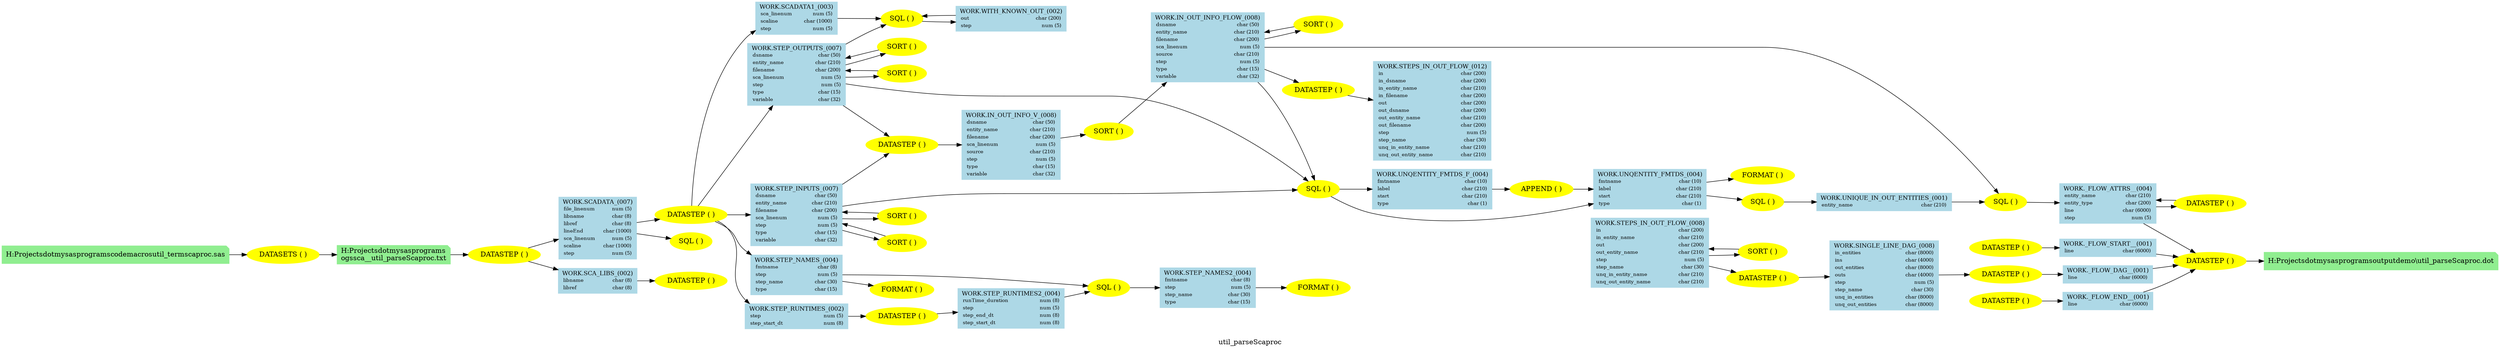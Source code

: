 // Generated by SAS for H:/Projects/dotmysasprograms/logs/sca__util_parseScaproc.txt
digraph dag {
rankdir=LR
graph [label="\nutil_parseScaproc"]
node [shape=table color=lightblue style=filled]
"H:\Projects\dotmysasprograms\logs\sca__util_parseScaproc.txt" [ shape="note" label="H:\Projects\dotmysasprograms\logs\sca__util_parseScaproc.txt" color=lightgreen style=filled ]
"WORK.SCADATA_(007)" [label=<<TABLE BORDER="0" CELLSPACING="0"><TR><TD BORDER="0" COLSPAN="2" CELLPADDING="0"><FONT POINT-SIZE="12">WORK.SCADATA_(007)</FONT></TD></TR>
<TR><TD BORDER="0" ALIGN="LEFT"><FONT POINT-SIZE="10">file_linenum</FONT></TD><TD BORDER="0" ALIGN="RIGHT"><FONT POINT-SIZE="10">num (5)</FONT></TD></TR>
<TR><TD BORDER="0" ALIGN="LEFT"><FONT POINT-SIZE="10">libname</FONT></TD><TD BORDER="0" ALIGN="RIGHT"><FONT POINT-SIZE="10">char (8)</FONT></TD></TR>
<TR><TD BORDER="0" ALIGN="LEFT"><FONT POINT-SIZE="10">libref</FONT></TD><TD BORDER="0" ALIGN="RIGHT"><FONT POINT-SIZE="10">char (8)</FONT></TD></TR>
<TR><TD BORDER="0" ALIGN="LEFT"><FONT POINT-SIZE="10">lineEnd</FONT></TD><TD BORDER="0" ALIGN="RIGHT"><FONT POINT-SIZE="10">char (1000)</FONT></TD></TR>
<TR><TD BORDER="0" ALIGN="LEFT"><FONT POINT-SIZE="10">sca_linenum</FONT></TD><TD BORDER="0" ALIGN="RIGHT"><FONT POINT-SIZE="10">num (5)</FONT></TD></TR>
<TR><TD BORDER="0" ALIGN="LEFT"><FONT POINT-SIZE="10">scaline</FONT></TD><TD BORDER="0" ALIGN="RIGHT"><FONT POINT-SIZE="10">char (1000)</FONT></TD></TR>
<TR><TD BORDER="0" ALIGN="LEFT"><FONT POINT-SIZE="10">step</FONT></TD><TD BORDER="0" ALIGN="RIGHT"><FONT POINT-SIZE="10">num (5)</FONT></TD></TR>
</TABLE>>];
"WORK.SCA_LIBS_(002)" [label=<<TABLE BORDER="0" CELLSPACING="0"><TR><TD BORDER="0" COLSPAN="2" CELLPADDING="0"><FONT POINT-SIZE="12">WORK.SCA_LIBS_(002)</FONT></TD></TR>
<TR><TD BORDER="0" ALIGN="LEFT"><FONT POINT-SIZE="10">libname</FONT></TD><TD BORDER="0" ALIGN="RIGHT"><FONT POINT-SIZE="10">char (8)</FONT></TD></TR>
<TR><TD BORDER="0" ALIGN="LEFT"><FONT POINT-SIZE="10">libref</FONT></TD><TD BORDER="0" ALIGN="RIGHT"><FONT POINT-SIZE="10">char (8)</FONT></TD></TR>
</TABLE>>];
"WORK.SCADATA_(007)" [label=<<TABLE BORDER="0" CELLSPACING="0"><TR><TD BORDER="0" COLSPAN="2" CELLPADDING="0"><FONT POINT-SIZE="12">WORK.SCADATA_(007)</FONT></TD></TR>
<TR><TD BORDER="0" ALIGN="LEFT"><FONT POINT-SIZE="10">file_linenum</FONT></TD><TD BORDER="0" ALIGN="RIGHT"><FONT POINT-SIZE="10">num (5)</FONT></TD></TR>
<TR><TD BORDER="0" ALIGN="LEFT"><FONT POINT-SIZE="10">libname</FONT></TD><TD BORDER="0" ALIGN="RIGHT"><FONT POINT-SIZE="10">char (8)</FONT></TD></TR>
<TR><TD BORDER="0" ALIGN="LEFT"><FONT POINT-SIZE="10">libref</FONT></TD><TD BORDER="0" ALIGN="RIGHT"><FONT POINT-SIZE="10">char (8)</FONT></TD></TR>
<TR><TD BORDER="0" ALIGN="LEFT"><FONT POINT-SIZE="10">lineEnd</FONT></TD><TD BORDER="0" ALIGN="RIGHT"><FONT POINT-SIZE="10">char (1000)</FONT></TD></TR>
<TR><TD BORDER="0" ALIGN="LEFT"><FONT POINT-SIZE="10">sca_linenum</FONT></TD><TD BORDER="0" ALIGN="RIGHT"><FONT POINT-SIZE="10">num (5)</FONT></TD></TR>
<TR><TD BORDER="0" ALIGN="LEFT"><FONT POINT-SIZE="10">scaline</FONT></TD><TD BORDER="0" ALIGN="RIGHT"><FONT POINT-SIZE="10">char (1000)</FONT></TD></TR>
<TR><TD BORDER="0" ALIGN="LEFT"><FONT POINT-SIZE="10">step</FONT></TD><TD BORDER="0" ALIGN="RIGHT"><FONT POINT-SIZE="10">num (5)</FONT></TD></TR>
</TABLE>>];
"WORK.SCA_LIBS_(002)" [label=<<TABLE BORDER="0" CELLSPACING="0"><TR><TD BORDER="0" COLSPAN="2" CELLPADDING="0"><FONT POINT-SIZE="12">WORK.SCA_LIBS_(002)</FONT></TD></TR>
<TR><TD BORDER="0" ALIGN="LEFT"><FONT POINT-SIZE="10">libname</FONT></TD><TD BORDER="0" ALIGN="RIGHT"><FONT POINT-SIZE="10">char (8)</FONT></TD></TR>
<TR><TD BORDER="0" ALIGN="LEFT"><FONT POINT-SIZE="10">libref</FONT></TD><TD BORDER="0" ALIGN="RIGHT"><FONT POINT-SIZE="10">char (8)</FONT></TD></TR>
</TABLE>>];
"WORK.SCADATA_(007)" [label=<<TABLE BORDER="0" CELLSPACING="0"><TR><TD BORDER="0" COLSPAN="2" CELLPADDING="0"><FONT POINT-SIZE="12">WORK.SCADATA_(007)</FONT></TD></TR>
<TR><TD BORDER="0" ALIGN="LEFT"><FONT POINT-SIZE="10">file_linenum</FONT></TD><TD BORDER="0" ALIGN="RIGHT"><FONT POINT-SIZE="10">num (5)</FONT></TD></TR>
<TR><TD BORDER="0" ALIGN="LEFT"><FONT POINT-SIZE="10">libname</FONT></TD><TD BORDER="0" ALIGN="RIGHT"><FONT POINT-SIZE="10">char (8)</FONT></TD></TR>
<TR><TD BORDER="0" ALIGN="LEFT"><FONT POINT-SIZE="10">libref</FONT></TD><TD BORDER="0" ALIGN="RIGHT"><FONT POINT-SIZE="10">char (8)</FONT></TD></TR>
<TR><TD BORDER="0" ALIGN="LEFT"><FONT POINT-SIZE="10">lineEnd</FONT></TD><TD BORDER="0" ALIGN="RIGHT"><FONT POINT-SIZE="10">char (1000)</FONT></TD></TR>
<TR><TD BORDER="0" ALIGN="LEFT"><FONT POINT-SIZE="10">sca_linenum</FONT></TD><TD BORDER="0" ALIGN="RIGHT"><FONT POINT-SIZE="10">num (5)</FONT></TD></TR>
<TR><TD BORDER="0" ALIGN="LEFT"><FONT POINT-SIZE="10">scaline</FONT></TD><TD BORDER="0" ALIGN="RIGHT"><FONT POINT-SIZE="10">char (1000)</FONT></TD></TR>
<TR><TD BORDER="0" ALIGN="LEFT"><FONT POINT-SIZE="10">step</FONT></TD><TD BORDER="0" ALIGN="RIGHT"><FONT POINT-SIZE="10">num (5)</FONT></TD></TR>
</TABLE>>];
"WORK.SCADATA1_(003)" [label=<<TABLE BORDER="0" CELLSPACING="0"><TR><TD BORDER="0" COLSPAN="2" CELLPADDING="0"><FONT POINT-SIZE="12">WORK.SCADATA1_(003)</FONT></TD></TR>
<TR><TD BORDER="0" ALIGN="LEFT"><FONT POINT-SIZE="10">sca_linenum</FONT></TD><TD BORDER="0" ALIGN="RIGHT"><FONT POINT-SIZE="10">num (5)</FONT></TD></TR>
<TR><TD BORDER="0" ALIGN="LEFT"><FONT POINT-SIZE="10">scaline</FONT></TD><TD BORDER="0" ALIGN="RIGHT"><FONT POINT-SIZE="10">char (1000)</FONT></TD></TR>
<TR><TD BORDER="0" ALIGN="LEFT"><FONT POINT-SIZE="10">step</FONT></TD><TD BORDER="0" ALIGN="RIGHT"><FONT POINT-SIZE="10">num (5)</FONT></TD></TR>
</TABLE>>];
"WORK.STEP_INPUTS_(007)" [label=<<TABLE BORDER="0" CELLSPACING="0"><TR><TD BORDER="0" COLSPAN="2" CELLPADDING="0"><FONT POINT-SIZE="12">WORK.STEP_INPUTS_(007)</FONT></TD></TR>
<TR><TD BORDER="0" ALIGN="LEFT"><FONT POINT-SIZE="10">dsname</FONT></TD><TD BORDER="0" ALIGN="RIGHT"><FONT POINT-SIZE="10">char (50)</FONT></TD></TR>
<TR><TD BORDER="0" ALIGN="LEFT"><FONT POINT-SIZE="10">entity_name</FONT></TD><TD BORDER="0" ALIGN="RIGHT"><FONT POINT-SIZE="10">char (210)</FONT></TD></TR>
<TR><TD BORDER="0" ALIGN="LEFT"><FONT POINT-SIZE="10">filename</FONT></TD><TD BORDER="0" ALIGN="RIGHT"><FONT POINT-SIZE="10">char (200)</FONT></TD></TR>
<TR><TD BORDER="0" ALIGN="LEFT"><FONT POINT-SIZE="10">sca_linenum</FONT></TD><TD BORDER="0" ALIGN="RIGHT"><FONT POINT-SIZE="10">num (5)</FONT></TD></TR>
<TR><TD BORDER="0" ALIGN="LEFT"><FONT POINT-SIZE="10">step</FONT></TD><TD BORDER="0" ALIGN="RIGHT"><FONT POINT-SIZE="10">num (5)</FONT></TD></TR>
<TR><TD BORDER="0" ALIGN="LEFT"><FONT POINT-SIZE="10">type</FONT></TD><TD BORDER="0" ALIGN="RIGHT"><FONT POINT-SIZE="10">char (15)</FONT></TD></TR>
<TR><TD BORDER="0" ALIGN="LEFT"><FONT POINT-SIZE="10">variable</FONT></TD><TD BORDER="0" ALIGN="RIGHT"><FONT POINT-SIZE="10">char (32)</FONT></TD></TR>
</TABLE>>];
"WORK.STEP_NAMES_(004)" [label=<<TABLE BORDER="0" CELLSPACING="0"><TR><TD BORDER="0" COLSPAN="2" CELLPADDING="0"><FONT POINT-SIZE="12">WORK.STEP_NAMES_(004)</FONT></TD></TR>
<TR><TD BORDER="0" ALIGN="LEFT"><FONT POINT-SIZE="10">fmtname</FONT></TD><TD BORDER="0" ALIGN="RIGHT"><FONT POINT-SIZE="10">char (8)</FONT></TD></TR>
<TR><TD BORDER="0" ALIGN="LEFT"><FONT POINT-SIZE="10">step</FONT></TD><TD BORDER="0" ALIGN="RIGHT"><FONT POINT-SIZE="10">num (5)</FONT></TD></TR>
<TR><TD BORDER="0" ALIGN="LEFT"><FONT POINT-SIZE="10">step_name</FONT></TD><TD BORDER="0" ALIGN="RIGHT"><FONT POINT-SIZE="10">char (30)</FONT></TD></TR>
<TR><TD BORDER="0" ALIGN="LEFT"><FONT POINT-SIZE="10">type</FONT></TD><TD BORDER="0" ALIGN="RIGHT"><FONT POINT-SIZE="10">char (15)</FONT></TD></TR>
</TABLE>>];
"WORK.STEP_OUTPUTS_(007)" [label=<<TABLE BORDER="0" CELLSPACING="0"><TR><TD BORDER="0" COLSPAN="2" CELLPADDING="0"><FONT POINT-SIZE="12">WORK.STEP_OUTPUTS_(007)</FONT></TD></TR>
<TR><TD BORDER="0" ALIGN="LEFT"><FONT POINT-SIZE="10">dsname</FONT></TD><TD BORDER="0" ALIGN="RIGHT"><FONT POINT-SIZE="10">char (50)</FONT></TD></TR>
<TR><TD BORDER="0" ALIGN="LEFT"><FONT POINT-SIZE="10">entity_name</FONT></TD><TD BORDER="0" ALIGN="RIGHT"><FONT POINT-SIZE="10">char (210)</FONT></TD></TR>
<TR><TD BORDER="0" ALIGN="LEFT"><FONT POINT-SIZE="10">filename</FONT></TD><TD BORDER="0" ALIGN="RIGHT"><FONT POINT-SIZE="10">char (200)</FONT></TD></TR>
<TR><TD BORDER="0" ALIGN="LEFT"><FONT POINT-SIZE="10">sca_linenum</FONT></TD><TD BORDER="0" ALIGN="RIGHT"><FONT POINT-SIZE="10">num (5)</FONT></TD></TR>
<TR><TD BORDER="0" ALIGN="LEFT"><FONT POINT-SIZE="10">step</FONT></TD><TD BORDER="0" ALIGN="RIGHT"><FONT POINT-SIZE="10">num (5)</FONT></TD></TR>
<TR><TD BORDER="0" ALIGN="LEFT"><FONT POINT-SIZE="10">type</FONT></TD><TD BORDER="0" ALIGN="RIGHT"><FONT POINT-SIZE="10">char (15)</FONT></TD></TR>
<TR><TD BORDER="0" ALIGN="LEFT"><FONT POINT-SIZE="10">variable</FONT></TD><TD BORDER="0" ALIGN="RIGHT"><FONT POINT-SIZE="10">char (32)</FONT></TD></TR>
</TABLE>>];
"WORK.STEP_RUNTIMES_(002)" [label=<<TABLE BORDER="0" CELLSPACING="0"><TR><TD BORDER="0" COLSPAN="2" CELLPADDING="0"><FONT POINT-SIZE="12">WORK.STEP_RUNTIMES_(002)</FONT></TD></TR>
<TR><TD BORDER="0" ALIGN="LEFT"><FONT POINT-SIZE="10">step</FONT></TD><TD BORDER="0" ALIGN="RIGHT"><FONT POINT-SIZE="10">num (5)</FONT></TD></TR>
<TR><TD BORDER="0" ALIGN="LEFT"><FONT POINT-SIZE="10">step_start_dt</FONT></TD><TD BORDER="0" ALIGN="RIGHT"><FONT POINT-SIZE="10">num (8)</FONT></TD></TR>
</TABLE>>];
"WORK.STEP_INPUTS_(007)" [label=<<TABLE BORDER="0" CELLSPACING="0"><TR><TD BORDER="0" COLSPAN="2" CELLPADDING="0"><FONT POINT-SIZE="12">WORK.STEP_INPUTS_(007)</FONT></TD></TR>
<TR><TD BORDER="0" ALIGN="LEFT"><FONT POINT-SIZE="10">dsname</FONT></TD><TD BORDER="0" ALIGN="RIGHT"><FONT POINT-SIZE="10">char (50)</FONT></TD></TR>
<TR><TD BORDER="0" ALIGN="LEFT"><FONT POINT-SIZE="10">entity_name</FONT></TD><TD BORDER="0" ALIGN="RIGHT"><FONT POINT-SIZE="10">char (210)</FONT></TD></TR>
<TR><TD BORDER="0" ALIGN="LEFT"><FONT POINT-SIZE="10">filename</FONT></TD><TD BORDER="0" ALIGN="RIGHT"><FONT POINT-SIZE="10">char (200)</FONT></TD></TR>
<TR><TD BORDER="0" ALIGN="LEFT"><FONT POINT-SIZE="10">sca_linenum</FONT></TD><TD BORDER="0" ALIGN="RIGHT"><FONT POINT-SIZE="10">num (5)</FONT></TD></TR>
<TR><TD BORDER="0" ALIGN="LEFT"><FONT POINT-SIZE="10">step</FONT></TD><TD BORDER="0" ALIGN="RIGHT"><FONT POINT-SIZE="10">num (5)</FONT></TD></TR>
<TR><TD BORDER="0" ALIGN="LEFT"><FONT POINT-SIZE="10">type</FONT></TD><TD BORDER="0" ALIGN="RIGHT"><FONT POINT-SIZE="10">char (15)</FONT></TD></TR>
<TR><TD BORDER="0" ALIGN="LEFT"><FONT POINT-SIZE="10">variable</FONT></TD><TD BORDER="0" ALIGN="RIGHT"><FONT POINT-SIZE="10">char (32)</FONT></TD></TR>
</TABLE>>];
"WORK.STEP_INPUTS_(007)" [label=<<TABLE BORDER="0" CELLSPACING="0"><TR><TD BORDER="0" COLSPAN="2" CELLPADDING="0"><FONT POINT-SIZE="12">WORK.STEP_INPUTS_(007)</FONT></TD></TR>
<TR><TD BORDER="0" ALIGN="LEFT"><FONT POINT-SIZE="10">dsname</FONT></TD><TD BORDER="0" ALIGN="RIGHT"><FONT POINT-SIZE="10">char (50)</FONT></TD></TR>
<TR><TD BORDER="0" ALIGN="LEFT"><FONT POINT-SIZE="10">entity_name</FONT></TD><TD BORDER="0" ALIGN="RIGHT"><FONT POINT-SIZE="10">char (210)</FONT></TD></TR>
<TR><TD BORDER="0" ALIGN="LEFT"><FONT POINT-SIZE="10">filename</FONT></TD><TD BORDER="0" ALIGN="RIGHT"><FONT POINT-SIZE="10">char (200)</FONT></TD></TR>
<TR><TD BORDER="0" ALIGN="LEFT"><FONT POINT-SIZE="10">sca_linenum</FONT></TD><TD BORDER="0" ALIGN="RIGHT"><FONT POINT-SIZE="10">num (5)</FONT></TD></TR>
<TR><TD BORDER="0" ALIGN="LEFT"><FONT POINT-SIZE="10">step</FONT></TD><TD BORDER="0" ALIGN="RIGHT"><FONT POINT-SIZE="10">num (5)</FONT></TD></TR>
<TR><TD BORDER="0" ALIGN="LEFT"><FONT POINT-SIZE="10">type</FONT></TD><TD BORDER="0" ALIGN="RIGHT"><FONT POINT-SIZE="10">char (15)</FONT></TD></TR>
<TR><TD BORDER="0" ALIGN="LEFT"><FONT POINT-SIZE="10">variable</FONT></TD><TD BORDER="0" ALIGN="RIGHT"><FONT POINT-SIZE="10">char (32)</FONT></TD></TR>
</TABLE>>];
"WORK.STEP_OUTPUTS_(007)" [label=<<TABLE BORDER="0" CELLSPACING="0"><TR><TD BORDER="0" COLSPAN="2" CELLPADDING="0"><FONT POINT-SIZE="12">WORK.STEP_OUTPUTS_(007)</FONT></TD></TR>
<TR><TD BORDER="0" ALIGN="LEFT"><FONT POINT-SIZE="10">dsname</FONT></TD><TD BORDER="0" ALIGN="RIGHT"><FONT POINT-SIZE="10">char (50)</FONT></TD></TR>
<TR><TD BORDER="0" ALIGN="LEFT"><FONT POINT-SIZE="10">entity_name</FONT></TD><TD BORDER="0" ALIGN="RIGHT"><FONT POINT-SIZE="10">char (210)</FONT></TD></TR>
<TR><TD BORDER="0" ALIGN="LEFT"><FONT POINT-SIZE="10">filename</FONT></TD><TD BORDER="0" ALIGN="RIGHT"><FONT POINT-SIZE="10">char (200)</FONT></TD></TR>
<TR><TD BORDER="0" ALIGN="LEFT"><FONT POINT-SIZE="10">sca_linenum</FONT></TD><TD BORDER="0" ALIGN="RIGHT"><FONT POINT-SIZE="10">num (5)</FONT></TD></TR>
<TR><TD BORDER="0" ALIGN="LEFT"><FONT POINT-SIZE="10">step</FONT></TD><TD BORDER="0" ALIGN="RIGHT"><FONT POINT-SIZE="10">num (5)</FONT></TD></TR>
<TR><TD BORDER="0" ALIGN="LEFT"><FONT POINT-SIZE="10">type</FONT></TD><TD BORDER="0" ALIGN="RIGHT"><FONT POINT-SIZE="10">char (15)</FONT></TD></TR>
<TR><TD BORDER="0" ALIGN="LEFT"><FONT POINT-SIZE="10">variable</FONT></TD><TD BORDER="0" ALIGN="RIGHT"><FONT POINT-SIZE="10">char (32)</FONT></TD></TR>
</TABLE>>];
"WORK.STEP_OUTPUTS_(007)" [label=<<TABLE BORDER="0" CELLSPACING="0"><TR><TD BORDER="0" COLSPAN="2" CELLPADDING="0"><FONT POINT-SIZE="12">WORK.STEP_OUTPUTS_(007)</FONT></TD></TR>
<TR><TD BORDER="0" ALIGN="LEFT"><FONT POINT-SIZE="10">dsname</FONT></TD><TD BORDER="0" ALIGN="RIGHT"><FONT POINT-SIZE="10">char (50)</FONT></TD></TR>
<TR><TD BORDER="0" ALIGN="LEFT"><FONT POINT-SIZE="10">entity_name</FONT></TD><TD BORDER="0" ALIGN="RIGHT"><FONT POINT-SIZE="10">char (210)</FONT></TD></TR>
<TR><TD BORDER="0" ALIGN="LEFT"><FONT POINT-SIZE="10">filename</FONT></TD><TD BORDER="0" ALIGN="RIGHT"><FONT POINT-SIZE="10">char (200)</FONT></TD></TR>
<TR><TD BORDER="0" ALIGN="LEFT"><FONT POINT-SIZE="10">sca_linenum</FONT></TD><TD BORDER="0" ALIGN="RIGHT"><FONT POINT-SIZE="10">num (5)</FONT></TD></TR>
<TR><TD BORDER="0" ALIGN="LEFT"><FONT POINT-SIZE="10">step</FONT></TD><TD BORDER="0" ALIGN="RIGHT"><FONT POINT-SIZE="10">num (5)</FONT></TD></TR>
<TR><TD BORDER="0" ALIGN="LEFT"><FONT POINT-SIZE="10">type</FONT></TD><TD BORDER="0" ALIGN="RIGHT"><FONT POINT-SIZE="10">char (15)</FONT></TD></TR>
<TR><TD BORDER="0" ALIGN="LEFT"><FONT POINT-SIZE="10">variable</FONT></TD><TD BORDER="0" ALIGN="RIGHT"><FONT POINT-SIZE="10">char (32)</FONT></TD></TR>
</TABLE>>];
"WORK.STEP_INPUTS_(007)" [label=<<TABLE BORDER="0" CELLSPACING="0"><TR><TD BORDER="0" COLSPAN="2" CELLPADDING="0"><FONT POINT-SIZE="12">WORK.STEP_INPUTS_(007)</FONT></TD></TR>
<TR><TD BORDER="0" ALIGN="LEFT"><FONT POINT-SIZE="10">dsname</FONT></TD><TD BORDER="0" ALIGN="RIGHT"><FONT POINT-SIZE="10">char (50)</FONT></TD></TR>
<TR><TD BORDER="0" ALIGN="LEFT"><FONT POINT-SIZE="10">entity_name</FONT></TD><TD BORDER="0" ALIGN="RIGHT"><FONT POINT-SIZE="10">char (210)</FONT></TD></TR>
<TR><TD BORDER="0" ALIGN="LEFT"><FONT POINT-SIZE="10">filename</FONT></TD><TD BORDER="0" ALIGN="RIGHT"><FONT POINT-SIZE="10">char (200)</FONT></TD></TR>
<TR><TD BORDER="0" ALIGN="LEFT"><FONT POINT-SIZE="10">sca_linenum</FONT></TD><TD BORDER="0" ALIGN="RIGHT"><FONT POINT-SIZE="10">num (5)</FONT></TD></TR>
<TR><TD BORDER="0" ALIGN="LEFT"><FONT POINT-SIZE="10">step</FONT></TD><TD BORDER="0" ALIGN="RIGHT"><FONT POINT-SIZE="10">num (5)</FONT></TD></TR>
<TR><TD BORDER="0" ALIGN="LEFT"><FONT POINT-SIZE="10">type</FONT></TD><TD BORDER="0" ALIGN="RIGHT"><FONT POINT-SIZE="10">char (15)</FONT></TD></TR>
<TR><TD BORDER="0" ALIGN="LEFT"><FONT POINT-SIZE="10">variable</FONT></TD><TD BORDER="0" ALIGN="RIGHT"><FONT POINT-SIZE="10">char (32)</FONT></TD></TR>
</TABLE>>];
"WORK.STEP_INPUTS_(007)" [label=<<TABLE BORDER="0" CELLSPACING="0"><TR><TD BORDER="0" COLSPAN="2" CELLPADDING="0"><FONT POINT-SIZE="12">WORK.STEP_INPUTS_(007)</FONT></TD></TR>
<TR><TD BORDER="0" ALIGN="LEFT"><FONT POINT-SIZE="10">dsname</FONT></TD><TD BORDER="0" ALIGN="RIGHT"><FONT POINT-SIZE="10">char (50)</FONT></TD></TR>
<TR><TD BORDER="0" ALIGN="LEFT"><FONT POINT-SIZE="10">entity_name</FONT></TD><TD BORDER="0" ALIGN="RIGHT"><FONT POINT-SIZE="10">char (210)</FONT></TD></TR>
<TR><TD BORDER="0" ALIGN="LEFT"><FONT POINT-SIZE="10">filename</FONT></TD><TD BORDER="0" ALIGN="RIGHT"><FONT POINT-SIZE="10">char (200)</FONT></TD></TR>
<TR><TD BORDER="0" ALIGN="LEFT"><FONT POINT-SIZE="10">sca_linenum</FONT></TD><TD BORDER="0" ALIGN="RIGHT"><FONT POINT-SIZE="10">num (5)</FONT></TD></TR>
<TR><TD BORDER="0" ALIGN="LEFT"><FONT POINT-SIZE="10">step</FONT></TD><TD BORDER="0" ALIGN="RIGHT"><FONT POINT-SIZE="10">num (5)</FONT></TD></TR>
<TR><TD BORDER="0" ALIGN="LEFT"><FONT POINT-SIZE="10">type</FONT></TD><TD BORDER="0" ALIGN="RIGHT"><FONT POINT-SIZE="10">char (15)</FONT></TD></TR>
<TR><TD BORDER="0" ALIGN="LEFT"><FONT POINT-SIZE="10">variable</FONT></TD><TD BORDER="0" ALIGN="RIGHT"><FONT POINT-SIZE="10">char (32)</FONT></TD></TR>
</TABLE>>];
"WORK.STEP_OUTPUTS_(007)" [label=<<TABLE BORDER="0" CELLSPACING="0"><TR><TD BORDER="0" COLSPAN="2" CELLPADDING="0"><FONT POINT-SIZE="12">WORK.STEP_OUTPUTS_(007)</FONT></TD></TR>
<TR><TD BORDER="0" ALIGN="LEFT"><FONT POINT-SIZE="10">dsname</FONT></TD><TD BORDER="0" ALIGN="RIGHT"><FONT POINT-SIZE="10">char (50)</FONT></TD></TR>
<TR><TD BORDER="0" ALIGN="LEFT"><FONT POINT-SIZE="10">entity_name</FONT></TD><TD BORDER="0" ALIGN="RIGHT"><FONT POINT-SIZE="10">char (210)</FONT></TD></TR>
<TR><TD BORDER="0" ALIGN="LEFT"><FONT POINT-SIZE="10">filename</FONT></TD><TD BORDER="0" ALIGN="RIGHT"><FONT POINT-SIZE="10">char (200)</FONT></TD></TR>
<TR><TD BORDER="0" ALIGN="LEFT"><FONT POINT-SIZE="10">sca_linenum</FONT></TD><TD BORDER="0" ALIGN="RIGHT"><FONT POINT-SIZE="10">num (5)</FONT></TD></TR>
<TR><TD BORDER="0" ALIGN="LEFT"><FONT POINT-SIZE="10">step</FONT></TD><TD BORDER="0" ALIGN="RIGHT"><FONT POINT-SIZE="10">num (5)</FONT></TD></TR>
<TR><TD BORDER="0" ALIGN="LEFT"><FONT POINT-SIZE="10">type</FONT></TD><TD BORDER="0" ALIGN="RIGHT"><FONT POINT-SIZE="10">char (15)</FONT></TD></TR>
<TR><TD BORDER="0" ALIGN="LEFT"><FONT POINT-SIZE="10">variable</FONT></TD><TD BORDER="0" ALIGN="RIGHT"><FONT POINT-SIZE="10">char (32)</FONT></TD></TR>
</TABLE>>];
"WORK.STEP_OUTPUTS_(007)" [label=<<TABLE BORDER="0" CELLSPACING="0"><TR><TD BORDER="0" COLSPAN="2" CELLPADDING="0"><FONT POINT-SIZE="12">WORK.STEP_OUTPUTS_(007)</FONT></TD></TR>
<TR><TD BORDER="0" ALIGN="LEFT"><FONT POINT-SIZE="10">dsname</FONT></TD><TD BORDER="0" ALIGN="RIGHT"><FONT POINT-SIZE="10">char (50)</FONT></TD></TR>
<TR><TD BORDER="0" ALIGN="LEFT"><FONT POINT-SIZE="10">entity_name</FONT></TD><TD BORDER="0" ALIGN="RIGHT"><FONT POINT-SIZE="10">char (210)</FONT></TD></TR>
<TR><TD BORDER="0" ALIGN="LEFT"><FONT POINT-SIZE="10">filename</FONT></TD><TD BORDER="0" ALIGN="RIGHT"><FONT POINT-SIZE="10">char (200)</FONT></TD></TR>
<TR><TD BORDER="0" ALIGN="LEFT"><FONT POINT-SIZE="10">sca_linenum</FONT></TD><TD BORDER="0" ALIGN="RIGHT"><FONT POINT-SIZE="10">num (5)</FONT></TD></TR>
<TR><TD BORDER="0" ALIGN="LEFT"><FONT POINT-SIZE="10">step</FONT></TD><TD BORDER="0" ALIGN="RIGHT"><FONT POINT-SIZE="10">num (5)</FONT></TD></TR>
<TR><TD BORDER="0" ALIGN="LEFT"><FONT POINT-SIZE="10">type</FONT></TD><TD BORDER="0" ALIGN="RIGHT"><FONT POINT-SIZE="10">char (15)</FONT></TD></TR>
<TR><TD BORDER="0" ALIGN="LEFT"><FONT POINT-SIZE="10">variable</FONT></TD><TD BORDER="0" ALIGN="RIGHT"><FONT POINT-SIZE="10">char (32)</FONT></TD></TR>
</TABLE>>];
"WORK.STEP_NAMES_(004)" [label=<<TABLE BORDER="0" CELLSPACING="0"><TR><TD BORDER="0" COLSPAN="2" CELLPADDING="0"><FONT POINT-SIZE="12">WORK.STEP_NAMES_(004)</FONT></TD></TR>
<TR><TD BORDER="0" ALIGN="LEFT"><FONT POINT-SIZE="10">fmtname</FONT></TD><TD BORDER="0" ALIGN="RIGHT"><FONT POINT-SIZE="10">char (8)</FONT></TD></TR>
<TR><TD BORDER="0" ALIGN="LEFT"><FONT POINT-SIZE="10">step</FONT></TD><TD BORDER="0" ALIGN="RIGHT"><FONT POINT-SIZE="10">num (5)</FONT></TD></TR>
<TR><TD BORDER="0" ALIGN="LEFT"><FONT POINT-SIZE="10">step_name</FONT></TD><TD BORDER="0" ALIGN="RIGHT"><FONT POINT-SIZE="10">char (30)</FONT></TD></TR>
<TR><TD BORDER="0" ALIGN="LEFT"><FONT POINT-SIZE="10">type</FONT></TD><TD BORDER="0" ALIGN="RIGHT"><FONT POINT-SIZE="10">char (15)</FONT></TD></TR>
</TABLE>>];
"WORK.STEP_INPUTS_(007)" [label=<<TABLE BORDER="0" CELLSPACING="0"><TR><TD BORDER="0" COLSPAN="2" CELLPADDING="0"><FONT POINT-SIZE="12">WORK.STEP_INPUTS_(007)</FONT></TD></TR>
<TR><TD BORDER="0" ALIGN="LEFT"><FONT POINT-SIZE="10">dsname</FONT></TD><TD BORDER="0" ALIGN="RIGHT"><FONT POINT-SIZE="10">char (50)</FONT></TD></TR>
<TR><TD BORDER="0" ALIGN="LEFT"><FONT POINT-SIZE="10">entity_name</FONT></TD><TD BORDER="0" ALIGN="RIGHT"><FONT POINT-SIZE="10">char (210)</FONT></TD></TR>
<TR><TD BORDER="0" ALIGN="LEFT"><FONT POINT-SIZE="10">filename</FONT></TD><TD BORDER="0" ALIGN="RIGHT"><FONT POINT-SIZE="10">char (200)</FONT></TD></TR>
<TR><TD BORDER="0" ALIGN="LEFT"><FONT POINT-SIZE="10">sca_linenum</FONT></TD><TD BORDER="0" ALIGN="RIGHT"><FONT POINT-SIZE="10">num (5)</FONT></TD></TR>
<TR><TD BORDER="0" ALIGN="LEFT"><FONT POINT-SIZE="10">step</FONT></TD><TD BORDER="0" ALIGN="RIGHT"><FONT POINT-SIZE="10">num (5)</FONT></TD></TR>
<TR><TD BORDER="0" ALIGN="LEFT"><FONT POINT-SIZE="10">type</FONT></TD><TD BORDER="0" ALIGN="RIGHT"><FONT POINT-SIZE="10">char (15)</FONT></TD></TR>
<TR><TD BORDER="0" ALIGN="LEFT"><FONT POINT-SIZE="10">variable</FONT></TD><TD BORDER="0" ALIGN="RIGHT"><FONT POINT-SIZE="10">char (32)</FONT></TD></TR>
</TABLE>>];
"WORK.STEP_OUTPUTS_(007)" [label=<<TABLE BORDER="0" CELLSPACING="0"><TR><TD BORDER="0" COLSPAN="2" CELLPADDING="0"><FONT POINT-SIZE="12">WORK.STEP_OUTPUTS_(007)</FONT></TD></TR>
<TR><TD BORDER="0" ALIGN="LEFT"><FONT POINT-SIZE="10">dsname</FONT></TD><TD BORDER="0" ALIGN="RIGHT"><FONT POINT-SIZE="10">char (50)</FONT></TD></TR>
<TR><TD BORDER="0" ALIGN="LEFT"><FONT POINT-SIZE="10">entity_name</FONT></TD><TD BORDER="0" ALIGN="RIGHT"><FONT POINT-SIZE="10">char (210)</FONT></TD></TR>
<TR><TD BORDER="0" ALIGN="LEFT"><FONT POINT-SIZE="10">filename</FONT></TD><TD BORDER="0" ALIGN="RIGHT"><FONT POINT-SIZE="10">char (200)</FONT></TD></TR>
<TR><TD BORDER="0" ALIGN="LEFT"><FONT POINT-SIZE="10">sca_linenum</FONT></TD><TD BORDER="0" ALIGN="RIGHT"><FONT POINT-SIZE="10">num (5)</FONT></TD></TR>
<TR><TD BORDER="0" ALIGN="LEFT"><FONT POINT-SIZE="10">step</FONT></TD><TD BORDER="0" ALIGN="RIGHT"><FONT POINT-SIZE="10">num (5)</FONT></TD></TR>
<TR><TD BORDER="0" ALIGN="LEFT"><FONT POINT-SIZE="10">type</FONT></TD><TD BORDER="0" ALIGN="RIGHT"><FONT POINT-SIZE="10">char (15)</FONT></TD></TR>
<TR><TD BORDER="0" ALIGN="LEFT"><FONT POINT-SIZE="10">variable</FONT></TD><TD BORDER="0" ALIGN="RIGHT"><FONT POINT-SIZE="10">char (32)</FONT></TD></TR>
</TABLE>>];
"WORK.IN_OUT_INFO_V_(008)" [label=<<TABLE BORDER="0" CELLSPACING="0"><TR><TD BORDER="0" COLSPAN="2" CELLPADDING="0"><FONT POINT-SIZE="12">WORK.IN_OUT_INFO_V_(008)</FONT></TD></TR>
<TR><TD BORDER="0" ALIGN="LEFT"><FONT POINT-SIZE="10">dsname</FONT></TD><TD BORDER="0" ALIGN="RIGHT"><FONT POINT-SIZE="10">char (50)</FONT></TD></TR>
<TR><TD BORDER="0" ALIGN="LEFT"><FONT POINT-SIZE="10">entity_name</FONT></TD><TD BORDER="0" ALIGN="RIGHT"><FONT POINT-SIZE="10">char (210)</FONT></TD></TR>
<TR><TD BORDER="0" ALIGN="LEFT"><FONT POINT-SIZE="10">filename</FONT></TD><TD BORDER="0" ALIGN="RIGHT"><FONT POINT-SIZE="10">char (200)</FONT></TD></TR>
<TR><TD BORDER="0" ALIGN="LEFT"><FONT POINT-SIZE="10">sca_linenum</FONT></TD><TD BORDER="0" ALIGN="RIGHT"><FONT POINT-SIZE="10">num (5)</FONT></TD></TR>
<TR><TD BORDER="0" ALIGN="LEFT"><FONT POINT-SIZE="10">source</FONT></TD><TD BORDER="0" ALIGN="RIGHT"><FONT POINT-SIZE="10">char (210)</FONT></TD></TR>
<TR><TD BORDER="0" ALIGN="LEFT"><FONT POINT-SIZE="10">step</FONT></TD><TD BORDER="0" ALIGN="RIGHT"><FONT POINT-SIZE="10">num (5)</FONT></TD></TR>
<TR><TD BORDER="0" ALIGN="LEFT"><FONT POINT-SIZE="10">type</FONT></TD><TD BORDER="0" ALIGN="RIGHT"><FONT POINT-SIZE="10">char (15)</FONT></TD></TR>
<TR><TD BORDER="0" ALIGN="LEFT"><FONT POINT-SIZE="10">variable</FONT></TD><TD BORDER="0" ALIGN="RIGHT"><FONT POINT-SIZE="10">char (32)</FONT></TD></TR>
</TABLE>>];
"WORK.IN_OUT_INFO_V_(008)" [label=<<TABLE BORDER="0" CELLSPACING="0"><TR><TD BORDER="0" COLSPAN="2" CELLPADDING="0"><FONT POINT-SIZE="12">WORK.IN_OUT_INFO_V_(008)</FONT></TD></TR>
<TR><TD BORDER="0" ALIGN="LEFT"><FONT POINT-SIZE="10">dsname</FONT></TD><TD BORDER="0" ALIGN="RIGHT"><FONT POINT-SIZE="10">char (50)</FONT></TD></TR>
<TR><TD BORDER="0" ALIGN="LEFT"><FONT POINT-SIZE="10">entity_name</FONT></TD><TD BORDER="0" ALIGN="RIGHT"><FONT POINT-SIZE="10">char (210)</FONT></TD></TR>
<TR><TD BORDER="0" ALIGN="LEFT"><FONT POINT-SIZE="10">filename</FONT></TD><TD BORDER="0" ALIGN="RIGHT"><FONT POINT-SIZE="10">char (200)</FONT></TD></TR>
<TR><TD BORDER="0" ALIGN="LEFT"><FONT POINT-SIZE="10">sca_linenum</FONT></TD><TD BORDER="0" ALIGN="RIGHT"><FONT POINT-SIZE="10">num (5)</FONT></TD></TR>
<TR><TD BORDER="0" ALIGN="LEFT"><FONT POINT-SIZE="10">source</FONT></TD><TD BORDER="0" ALIGN="RIGHT"><FONT POINT-SIZE="10">char (210)</FONT></TD></TR>
<TR><TD BORDER="0" ALIGN="LEFT"><FONT POINT-SIZE="10">step</FONT></TD><TD BORDER="0" ALIGN="RIGHT"><FONT POINT-SIZE="10">num (5)</FONT></TD></TR>
<TR><TD BORDER="0" ALIGN="LEFT"><FONT POINT-SIZE="10">type</FONT></TD><TD BORDER="0" ALIGN="RIGHT"><FONT POINT-SIZE="10">char (15)</FONT></TD></TR>
<TR><TD BORDER="0" ALIGN="LEFT"><FONT POINT-SIZE="10">variable</FONT></TD><TD BORDER="0" ALIGN="RIGHT"><FONT POINT-SIZE="10">char (32)</FONT></TD></TR>
</TABLE>>];
"WORK.STEP_INPUTS_(007)" [label=<<TABLE BORDER="0" CELLSPACING="0"><TR><TD BORDER="0" COLSPAN="2" CELLPADDING="0"><FONT POINT-SIZE="12">WORK.STEP_INPUTS_(007)</FONT></TD></TR>
<TR><TD BORDER="0" ALIGN="LEFT"><FONT POINT-SIZE="10">dsname</FONT></TD><TD BORDER="0" ALIGN="RIGHT"><FONT POINT-SIZE="10">char (50)</FONT></TD></TR>
<TR><TD BORDER="0" ALIGN="LEFT"><FONT POINT-SIZE="10">entity_name</FONT></TD><TD BORDER="0" ALIGN="RIGHT"><FONT POINT-SIZE="10">char (210)</FONT></TD></TR>
<TR><TD BORDER="0" ALIGN="LEFT"><FONT POINT-SIZE="10">filename</FONT></TD><TD BORDER="0" ALIGN="RIGHT"><FONT POINT-SIZE="10">char (200)</FONT></TD></TR>
<TR><TD BORDER="0" ALIGN="LEFT"><FONT POINT-SIZE="10">sca_linenum</FONT></TD><TD BORDER="0" ALIGN="RIGHT"><FONT POINT-SIZE="10">num (5)</FONT></TD></TR>
<TR><TD BORDER="0" ALIGN="LEFT"><FONT POINT-SIZE="10">step</FONT></TD><TD BORDER="0" ALIGN="RIGHT"><FONT POINT-SIZE="10">num (5)</FONT></TD></TR>
<TR><TD BORDER="0" ALIGN="LEFT"><FONT POINT-SIZE="10">type</FONT></TD><TD BORDER="0" ALIGN="RIGHT"><FONT POINT-SIZE="10">char (15)</FONT></TD></TR>
<TR><TD BORDER="0" ALIGN="LEFT"><FONT POINT-SIZE="10">variable</FONT></TD><TD BORDER="0" ALIGN="RIGHT"><FONT POINT-SIZE="10">char (32)</FONT></TD></TR>
</TABLE>>];
"WORK.STEP_OUTPUTS_(007)" [label=<<TABLE BORDER="0" CELLSPACING="0"><TR><TD BORDER="0" COLSPAN="2" CELLPADDING="0"><FONT POINT-SIZE="12">WORK.STEP_OUTPUTS_(007)</FONT></TD></TR>
<TR><TD BORDER="0" ALIGN="LEFT"><FONT POINT-SIZE="10">dsname</FONT></TD><TD BORDER="0" ALIGN="RIGHT"><FONT POINT-SIZE="10">char (50)</FONT></TD></TR>
<TR><TD BORDER="0" ALIGN="LEFT"><FONT POINT-SIZE="10">entity_name</FONT></TD><TD BORDER="0" ALIGN="RIGHT"><FONT POINT-SIZE="10">char (210)</FONT></TD></TR>
<TR><TD BORDER="0" ALIGN="LEFT"><FONT POINT-SIZE="10">filename</FONT></TD><TD BORDER="0" ALIGN="RIGHT"><FONT POINT-SIZE="10">char (200)</FONT></TD></TR>
<TR><TD BORDER="0" ALIGN="LEFT"><FONT POINT-SIZE="10">sca_linenum</FONT></TD><TD BORDER="0" ALIGN="RIGHT"><FONT POINT-SIZE="10">num (5)</FONT></TD></TR>
<TR><TD BORDER="0" ALIGN="LEFT"><FONT POINT-SIZE="10">step</FONT></TD><TD BORDER="0" ALIGN="RIGHT"><FONT POINT-SIZE="10">num (5)</FONT></TD></TR>
<TR><TD BORDER="0" ALIGN="LEFT"><FONT POINT-SIZE="10">type</FONT></TD><TD BORDER="0" ALIGN="RIGHT"><FONT POINT-SIZE="10">char (15)</FONT></TD></TR>
<TR><TD BORDER="0" ALIGN="LEFT"><FONT POINT-SIZE="10">variable</FONT></TD><TD BORDER="0" ALIGN="RIGHT"><FONT POINT-SIZE="10">char (32)</FONT></TD></TR>
</TABLE>>];
"WORK.IN_OUT_INFO_FLOW_(008)" [label=<<TABLE BORDER="0" CELLSPACING="0"><TR><TD BORDER="0" COLSPAN="2" CELLPADDING="0"><FONT POINT-SIZE="12">WORK.IN_OUT_INFO_FLOW_(008)</FONT></TD></TR>
<TR><TD BORDER="0" ALIGN="LEFT"><FONT POINT-SIZE="10">dsname</FONT></TD><TD BORDER="0" ALIGN="RIGHT"><FONT POINT-SIZE="10">char (50)</FONT></TD></TR>
<TR><TD BORDER="0" ALIGN="LEFT"><FONT POINT-SIZE="10">entity_name</FONT></TD><TD BORDER="0" ALIGN="RIGHT"><FONT POINT-SIZE="10">char (210)</FONT></TD></TR>
<TR><TD BORDER="0" ALIGN="LEFT"><FONT POINT-SIZE="10">filename</FONT></TD><TD BORDER="0" ALIGN="RIGHT"><FONT POINT-SIZE="10">char (200)</FONT></TD></TR>
<TR><TD BORDER="0" ALIGN="LEFT"><FONT POINT-SIZE="10">sca_linenum</FONT></TD><TD BORDER="0" ALIGN="RIGHT"><FONT POINT-SIZE="10">num (5)</FONT></TD></TR>
<TR><TD BORDER="0" ALIGN="LEFT"><FONT POINT-SIZE="10">source</FONT></TD><TD BORDER="0" ALIGN="RIGHT"><FONT POINT-SIZE="10">char (210)</FONT></TD></TR>
<TR><TD BORDER="0" ALIGN="LEFT"><FONT POINT-SIZE="10">step</FONT></TD><TD BORDER="0" ALIGN="RIGHT"><FONT POINT-SIZE="10">num (5)</FONT></TD></TR>
<TR><TD BORDER="0" ALIGN="LEFT"><FONT POINT-SIZE="10">type</FONT></TD><TD BORDER="0" ALIGN="RIGHT"><FONT POINT-SIZE="10">char (15)</FONT></TD></TR>
<TR><TD BORDER="0" ALIGN="LEFT"><FONT POINT-SIZE="10">variable</FONT></TD><TD BORDER="0" ALIGN="RIGHT"><FONT POINT-SIZE="10">char (32)</FONT></TD></TR>
</TABLE>>];
"WORK.IN_OUT_INFO_FLOW_(008)" [label=<<TABLE BORDER="0" CELLSPACING="0"><TR><TD BORDER="0" COLSPAN="2" CELLPADDING="0"><FONT POINT-SIZE="12">WORK.IN_OUT_INFO_FLOW_(008)</FONT></TD></TR>
<TR><TD BORDER="0" ALIGN="LEFT"><FONT POINT-SIZE="10">dsname</FONT></TD><TD BORDER="0" ALIGN="RIGHT"><FONT POINT-SIZE="10">char (50)</FONT></TD></TR>
<TR><TD BORDER="0" ALIGN="LEFT"><FONT POINT-SIZE="10">entity_name</FONT></TD><TD BORDER="0" ALIGN="RIGHT"><FONT POINT-SIZE="10">char (210)</FONT></TD></TR>
<TR><TD BORDER="0" ALIGN="LEFT"><FONT POINT-SIZE="10">filename</FONT></TD><TD BORDER="0" ALIGN="RIGHT"><FONT POINT-SIZE="10">char (200)</FONT></TD></TR>
<TR><TD BORDER="0" ALIGN="LEFT"><FONT POINT-SIZE="10">sca_linenum</FONT></TD><TD BORDER="0" ALIGN="RIGHT"><FONT POINT-SIZE="10">num (5)</FONT></TD></TR>
<TR><TD BORDER="0" ALIGN="LEFT"><FONT POINT-SIZE="10">source</FONT></TD><TD BORDER="0" ALIGN="RIGHT"><FONT POINT-SIZE="10">char (210)</FONT></TD></TR>
<TR><TD BORDER="0" ALIGN="LEFT"><FONT POINT-SIZE="10">step</FONT></TD><TD BORDER="0" ALIGN="RIGHT"><FONT POINT-SIZE="10">num (5)</FONT></TD></TR>
<TR><TD BORDER="0" ALIGN="LEFT"><FONT POINT-SIZE="10">type</FONT></TD><TD BORDER="0" ALIGN="RIGHT"><FONT POINT-SIZE="10">char (15)</FONT></TD></TR>
<TR><TD BORDER="0" ALIGN="LEFT"><FONT POINT-SIZE="10">variable</FONT></TD><TD BORDER="0" ALIGN="RIGHT"><FONT POINT-SIZE="10">char (32)</FONT></TD></TR>
</TABLE>>];
"WORK.STEP_INPUTS_(007)" [label=<<TABLE BORDER="0" CELLSPACING="0"><TR><TD BORDER="0" COLSPAN="2" CELLPADDING="0"><FONT POINT-SIZE="12">WORK.STEP_INPUTS_(007)</FONT></TD></TR>
<TR><TD BORDER="0" ALIGN="LEFT"><FONT POINT-SIZE="10">dsname</FONT></TD><TD BORDER="0" ALIGN="RIGHT"><FONT POINT-SIZE="10">char (50)</FONT></TD></TR>
<TR><TD BORDER="0" ALIGN="LEFT"><FONT POINT-SIZE="10">entity_name</FONT></TD><TD BORDER="0" ALIGN="RIGHT"><FONT POINT-SIZE="10">char (210)</FONT></TD></TR>
<TR><TD BORDER="0" ALIGN="LEFT"><FONT POINT-SIZE="10">filename</FONT></TD><TD BORDER="0" ALIGN="RIGHT"><FONT POINT-SIZE="10">char (200)</FONT></TD></TR>
<TR><TD BORDER="0" ALIGN="LEFT"><FONT POINT-SIZE="10">sca_linenum</FONT></TD><TD BORDER="0" ALIGN="RIGHT"><FONT POINT-SIZE="10">num (5)</FONT></TD></TR>
<TR><TD BORDER="0" ALIGN="LEFT"><FONT POINT-SIZE="10">step</FONT></TD><TD BORDER="0" ALIGN="RIGHT"><FONT POINT-SIZE="10">num (5)</FONT></TD></TR>
<TR><TD BORDER="0" ALIGN="LEFT"><FONT POINT-SIZE="10">type</FONT></TD><TD BORDER="0" ALIGN="RIGHT"><FONT POINT-SIZE="10">char (15)</FONT></TD></TR>
<TR><TD BORDER="0" ALIGN="LEFT"><FONT POINT-SIZE="10">variable</FONT></TD><TD BORDER="0" ALIGN="RIGHT"><FONT POINT-SIZE="10">char (32)</FONT></TD></TR>
</TABLE>>];
"WORK.STEP_OUTPUTS_(007)" [label=<<TABLE BORDER="0" CELLSPACING="0"><TR><TD BORDER="0" COLSPAN="2" CELLPADDING="0"><FONT POINT-SIZE="12">WORK.STEP_OUTPUTS_(007)</FONT></TD></TR>
<TR><TD BORDER="0" ALIGN="LEFT"><FONT POINT-SIZE="10">dsname</FONT></TD><TD BORDER="0" ALIGN="RIGHT"><FONT POINT-SIZE="10">char (50)</FONT></TD></TR>
<TR><TD BORDER="0" ALIGN="LEFT"><FONT POINT-SIZE="10">entity_name</FONT></TD><TD BORDER="0" ALIGN="RIGHT"><FONT POINT-SIZE="10">char (210)</FONT></TD></TR>
<TR><TD BORDER="0" ALIGN="LEFT"><FONT POINT-SIZE="10">filename</FONT></TD><TD BORDER="0" ALIGN="RIGHT"><FONT POINT-SIZE="10">char (200)</FONT></TD></TR>
<TR><TD BORDER="0" ALIGN="LEFT"><FONT POINT-SIZE="10">sca_linenum</FONT></TD><TD BORDER="0" ALIGN="RIGHT"><FONT POINT-SIZE="10">num (5)</FONT></TD></TR>
<TR><TD BORDER="0" ALIGN="LEFT"><FONT POINT-SIZE="10">step</FONT></TD><TD BORDER="0" ALIGN="RIGHT"><FONT POINT-SIZE="10">num (5)</FONT></TD></TR>
<TR><TD BORDER="0" ALIGN="LEFT"><FONT POINT-SIZE="10">type</FONT></TD><TD BORDER="0" ALIGN="RIGHT"><FONT POINT-SIZE="10">char (15)</FONT></TD></TR>
<TR><TD BORDER="0" ALIGN="LEFT"><FONT POINT-SIZE="10">variable</FONT></TD><TD BORDER="0" ALIGN="RIGHT"><FONT POINT-SIZE="10">char (32)</FONT></TD></TR>
</TABLE>>];
"WORK.UNQENTITY_FMTDS_(004)" [label=<<TABLE BORDER="0" CELLSPACING="0"><TR><TD BORDER="0" COLSPAN="2" CELLPADDING="0"><FONT POINT-SIZE="12">WORK.UNQENTITY_FMTDS_(004)</FONT></TD></TR>
<TR><TD BORDER="0" ALIGN="LEFT"><FONT POINT-SIZE="10">fmtname</FONT></TD><TD BORDER="0" ALIGN="RIGHT"><FONT POINT-SIZE="10">char (10)</FONT></TD></TR>
<TR><TD BORDER="0" ALIGN="LEFT"><FONT POINT-SIZE="10">label</FONT></TD><TD BORDER="0" ALIGN="RIGHT"><FONT POINT-SIZE="10">char (210)</FONT></TD></TR>
<TR><TD BORDER="0" ALIGN="LEFT"><FONT POINT-SIZE="10">start</FONT></TD><TD BORDER="0" ALIGN="RIGHT"><FONT POINT-SIZE="10">char (210)</FONT></TD></TR>
<TR><TD BORDER="0" ALIGN="LEFT"><FONT POINT-SIZE="10">type</FONT></TD><TD BORDER="0" ALIGN="RIGHT"><FONT POINT-SIZE="10">char (1)</FONT></TD></TR>
</TABLE>>];
"WORK.UNQENTITY_FMTDS_F_(004)" [label=<<TABLE BORDER="0" CELLSPACING="0"><TR><TD BORDER="0" COLSPAN="2" CELLPADDING="0"><FONT POINT-SIZE="12">WORK.UNQENTITY_FMTDS_F_(004)</FONT></TD></TR>
<TR><TD BORDER="0" ALIGN="LEFT"><FONT POINT-SIZE="10">fmtname</FONT></TD><TD BORDER="0" ALIGN="RIGHT"><FONT POINT-SIZE="10">char (10)</FONT></TD></TR>
<TR><TD BORDER="0" ALIGN="LEFT"><FONT POINT-SIZE="10">label</FONT></TD><TD BORDER="0" ALIGN="RIGHT"><FONT POINT-SIZE="10">char (210)</FONT></TD></TR>
<TR><TD BORDER="0" ALIGN="LEFT"><FONT POINT-SIZE="10">start</FONT></TD><TD BORDER="0" ALIGN="RIGHT"><FONT POINT-SIZE="10">char (210)</FONT></TD></TR>
<TR><TD BORDER="0" ALIGN="LEFT"><FONT POINT-SIZE="10">type</FONT></TD><TD BORDER="0" ALIGN="RIGHT"><FONT POINT-SIZE="10">char (1)</FONT></TD></TR>
</TABLE>>];
"WORK.UNQENTITY_FMTDS_F_(004)" [label=<<TABLE BORDER="0" CELLSPACING="0"><TR><TD BORDER="0" COLSPAN="2" CELLPADDING="0"><FONT POINT-SIZE="12">WORK.UNQENTITY_FMTDS_F_(004)</FONT></TD></TR>
<TR><TD BORDER="0" ALIGN="LEFT"><FONT POINT-SIZE="10">fmtname</FONT></TD><TD BORDER="0" ALIGN="RIGHT"><FONT POINT-SIZE="10">char (10)</FONT></TD></TR>
<TR><TD BORDER="0" ALIGN="LEFT"><FONT POINT-SIZE="10">label</FONT></TD><TD BORDER="0" ALIGN="RIGHT"><FONT POINT-SIZE="10">char (210)</FONT></TD></TR>
<TR><TD BORDER="0" ALIGN="LEFT"><FONT POINT-SIZE="10">start</FONT></TD><TD BORDER="0" ALIGN="RIGHT"><FONT POINT-SIZE="10">char (210)</FONT></TD></TR>
<TR><TD BORDER="0" ALIGN="LEFT"><FONT POINT-SIZE="10">type</FONT></TD><TD BORDER="0" ALIGN="RIGHT"><FONT POINT-SIZE="10">char (1)</FONT></TD></TR>
</TABLE>>];
"WORK.UNQENTITY_FMTDS_(004)" [label=<<TABLE BORDER="0" CELLSPACING="0"><TR><TD BORDER="0" COLSPAN="2" CELLPADDING="0"><FONT POINT-SIZE="12">WORK.UNQENTITY_FMTDS_(004)</FONT></TD></TR>
<TR><TD BORDER="0" ALIGN="LEFT"><FONT POINT-SIZE="10">fmtname</FONT></TD><TD BORDER="0" ALIGN="RIGHT"><FONT POINT-SIZE="10">char (10)</FONT></TD></TR>
<TR><TD BORDER="0" ALIGN="LEFT"><FONT POINT-SIZE="10">label</FONT></TD><TD BORDER="0" ALIGN="RIGHT"><FONT POINT-SIZE="10">char (210)</FONT></TD></TR>
<TR><TD BORDER="0" ALIGN="LEFT"><FONT POINT-SIZE="10">start</FONT></TD><TD BORDER="0" ALIGN="RIGHT"><FONT POINT-SIZE="10">char (210)</FONT></TD></TR>
<TR><TD BORDER="0" ALIGN="LEFT"><FONT POINT-SIZE="10">type</FONT></TD><TD BORDER="0" ALIGN="RIGHT"><FONT POINT-SIZE="10">char (1)</FONT></TD></TR>
</TABLE>>];
"WORK.UNQENTITY_FMTDS_(004)" [label=<<TABLE BORDER="0" CELLSPACING="0"><TR><TD BORDER="0" COLSPAN="2" CELLPADDING="0"><FONT POINT-SIZE="12">WORK.UNQENTITY_FMTDS_(004)</FONT></TD></TR>
<TR><TD BORDER="0" ALIGN="LEFT"><FONT POINT-SIZE="10">fmtname</FONT></TD><TD BORDER="0" ALIGN="RIGHT"><FONT POINT-SIZE="10">char (10)</FONT></TD></TR>
<TR><TD BORDER="0" ALIGN="LEFT"><FONT POINT-SIZE="10">label</FONT></TD><TD BORDER="0" ALIGN="RIGHT"><FONT POINT-SIZE="10">char (210)</FONT></TD></TR>
<TR><TD BORDER="0" ALIGN="LEFT"><FONT POINT-SIZE="10">start</FONT></TD><TD BORDER="0" ALIGN="RIGHT"><FONT POINT-SIZE="10">char (210)</FONT></TD></TR>
<TR><TD BORDER="0" ALIGN="LEFT"><FONT POINT-SIZE="10">type</FONT></TD><TD BORDER="0" ALIGN="RIGHT"><FONT POINT-SIZE="10">char (1)</FONT></TD></TR>
</TABLE>>];
"WORK.UNQENTITY_FMTDS_(004)" [label=<<TABLE BORDER="0" CELLSPACING="0"><TR><TD BORDER="0" COLSPAN="2" CELLPADDING="0"><FONT POINT-SIZE="12">WORK.UNQENTITY_FMTDS_(004)</FONT></TD></TR>
<TR><TD BORDER="0" ALIGN="LEFT"><FONT POINT-SIZE="10">fmtname</FONT></TD><TD BORDER="0" ALIGN="RIGHT"><FONT POINT-SIZE="10">char (10)</FONT></TD></TR>
<TR><TD BORDER="0" ALIGN="LEFT"><FONT POINT-SIZE="10">label</FONT></TD><TD BORDER="0" ALIGN="RIGHT"><FONT POINT-SIZE="10">char (210)</FONT></TD></TR>
<TR><TD BORDER="0" ALIGN="LEFT"><FONT POINT-SIZE="10">start</FONT></TD><TD BORDER="0" ALIGN="RIGHT"><FONT POINT-SIZE="10">char (210)</FONT></TD></TR>
<TR><TD BORDER="0" ALIGN="LEFT"><FONT POINT-SIZE="10">type</FONT></TD><TD BORDER="0" ALIGN="RIGHT"><FONT POINT-SIZE="10">char (1)</FONT></TD></TR>
</TABLE>>];
"WORK.UNIQUE_IN_OUT_ENTITIES_(001)" [label=<<TABLE BORDER="0" CELLSPACING="0"><TR><TD BORDER="0" COLSPAN="2" CELLPADDING="0"><FONT POINT-SIZE="12">WORK.UNIQUE_IN_OUT_ENTITIES_(001)</FONT></TD></TR>
<TR><TD BORDER="0" ALIGN="LEFT"><FONT POINT-SIZE="10">entity_name</FONT></TD><TD BORDER="0" ALIGN="RIGHT"><FONT POINT-SIZE="10">char (210)</FONT></TD></TR>
</TABLE>>];
"WORK.IN_OUT_INFO_FLOW_(008)" [label=<<TABLE BORDER="0" CELLSPACING="0"><TR><TD BORDER="0" COLSPAN="2" CELLPADDING="0"><FONT POINT-SIZE="12">WORK.IN_OUT_INFO_FLOW_(008)</FONT></TD></TR>
<TR><TD BORDER="0" ALIGN="LEFT"><FONT POINT-SIZE="10">dsname</FONT></TD><TD BORDER="0" ALIGN="RIGHT"><FONT POINT-SIZE="10">char (50)</FONT></TD></TR>
<TR><TD BORDER="0" ALIGN="LEFT"><FONT POINT-SIZE="10">entity_name</FONT></TD><TD BORDER="0" ALIGN="RIGHT"><FONT POINT-SIZE="10">char (210)</FONT></TD></TR>
<TR><TD BORDER="0" ALIGN="LEFT"><FONT POINT-SIZE="10">filename</FONT></TD><TD BORDER="0" ALIGN="RIGHT"><FONT POINT-SIZE="10">char (200)</FONT></TD></TR>
<TR><TD BORDER="0" ALIGN="LEFT"><FONT POINT-SIZE="10">sca_linenum</FONT></TD><TD BORDER="0" ALIGN="RIGHT"><FONT POINT-SIZE="10">num (5)</FONT></TD></TR>
<TR><TD BORDER="0" ALIGN="LEFT"><FONT POINT-SIZE="10">source</FONT></TD><TD BORDER="0" ALIGN="RIGHT"><FONT POINT-SIZE="10">char (210)</FONT></TD></TR>
<TR><TD BORDER="0" ALIGN="LEFT"><FONT POINT-SIZE="10">step</FONT></TD><TD BORDER="0" ALIGN="RIGHT"><FONT POINT-SIZE="10">num (5)</FONT></TD></TR>
<TR><TD BORDER="0" ALIGN="LEFT"><FONT POINT-SIZE="10">type</FONT></TD><TD BORDER="0" ALIGN="RIGHT"><FONT POINT-SIZE="10">char (15)</FONT></TD></TR>
<TR><TD BORDER="0" ALIGN="LEFT"><FONT POINT-SIZE="10">variable</FONT></TD><TD BORDER="0" ALIGN="RIGHT"><FONT POINT-SIZE="10">char (32)</FONT></TD></TR>
</TABLE>>];
"WORK.IN_OUT_INFO_FLOW_(008)" [label=<<TABLE BORDER="0" CELLSPACING="0"><TR><TD BORDER="0" COLSPAN="2" CELLPADDING="0"><FONT POINT-SIZE="12">WORK.IN_OUT_INFO_FLOW_(008)</FONT></TD></TR>
<TR><TD BORDER="0" ALIGN="LEFT"><FONT POINT-SIZE="10">dsname</FONT></TD><TD BORDER="0" ALIGN="RIGHT"><FONT POINT-SIZE="10">char (50)</FONT></TD></TR>
<TR><TD BORDER="0" ALIGN="LEFT"><FONT POINT-SIZE="10">entity_name</FONT></TD><TD BORDER="0" ALIGN="RIGHT"><FONT POINT-SIZE="10">char (210)</FONT></TD></TR>
<TR><TD BORDER="0" ALIGN="LEFT"><FONT POINT-SIZE="10">filename</FONT></TD><TD BORDER="0" ALIGN="RIGHT"><FONT POINT-SIZE="10">char (200)</FONT></TD></TR>
<TR><TD BORDER="0" ALIGN="LEFT"><FONT POINT-SIZE="10">sca_linenum</FONT></TD><TD BORDER="0" ALIGN="RIGHT"><FONT POINT-SIZE="10">num (5)</FONT></TD></TR>
<TR><TD BORDER="0" ALIGN="LEFT"><FONT POINT-SIZE="10">source</FONT></TD><TD BORDER="0" ALIGN="RIGHT"><FONT POINT-SIZE="10">char (210)</FONT></TD></TR>
<TR><TD BORDER="0" ALIGN="LEFT"><FONT POINT-SIZE="10">step</FONT></TD><TD BORDER="0" ALIGN="RIGHT"><FONT POINT-SIZE="10">num (5)</FONT></TD></TR>
<TR><TD BORDER="0" ALIGN="LEFT"><FONT POINT-SIZE="10">type</FONT></TD><TD BORDER="0" ALIGN="RIGHT"><FONT POINT-SIZE="10">char (15)</FONT></TD></TR>
<TR><TD BORDER="0" ALIGN="LEFT"><FONT POINT-SIZE="10">variable</FONT></TD><TD BORDER="0" ALIGN="RIGHT"><FONT POINT-SIZE="10">char (32)</FONT></TD></TR>
</TABLE>>];
"WORK.IN_OUT_INFO_FLOW_(008)" [label=<<TABLE BORDER="0" CELLSPACING="0"><TR><TD BORDER="0" COLSPAN="2" CELLPADDING="0"><FONT POINT-SIZE="12">WORK.IN_OUT_INFO_FLOW_(008)</FONT></TD></TR>
<TR><TD BORDER="0" ALIGN="LEFT"><FONT POINT-SIZE="10">dsname</FONT></TD><TD BORDER="0" ALIGN="RIGHT"><FONT POINT-SIZE="10">char (50)</FONT></TD></TR>
<TR><TD BORDER="0" ALIGN="LEFT"><FONT POINT-SIZE="10">entity_name</FONT></TD><TD BORDER="0" ALIGN="RIGHT"><FONT POINT-SIZE="10">char (210)</FONT></TD></TR>
<TR><TD BORDER="0" ALIGN="LEFT"><FONT POINT-SIZE="10">filename</FONT></TD><TD BORDER="0" ALIGN="RIGHT"><FONT POINT-SIZE="10">char (200)</FONT></TD></TR>
<TR><TD BORDER="0" ALIGN="LEFT"><FONT POINT-SIZE="10">sca_linenum</FONT></TD><TD BORDER="0" ALIGN="RIGHT"><FONT POINT-SIZE="10">num (5)</FONT></TD></TR>
<TR><TD BORDER="0" ALIGN="LEFT"><FONT POINT-SIZE="10">source</FONT></TD><TD BORDER="0" ALIGN="RIGHT"><FONT POINT-SIZE="10">char (210)</FONT></TD></TR>
<TR><TD BORDER="0" ALIGN="LEFT"><FONT POINT-SIZE="10">step</FONT></TD><TD BORDER="0" ALIGN="RIGHT"><FONT POINT-SIZE="10">num (5)</FONT></TD></TR>
<TR><TD BORDER="0" ALIGN="LEFT"><FONT POINT-SIZE="10">type</FONT></TD><TD BORDER="0" ALIGN="RIGHT"><FONT POINT-SIZE="10">char (15)</FONT></TD></TR>
<TR><TD BORDER="0" ALIGN="LEFT"><FONT POINT-SIZE="10">variable</FONT></TD><TD BORDER="0" ALIGN="RIGHT"><FONT POINT-SIZE="10">char (32)</FONT></TD></TR>
</TABLE>>];
"WORK.STEPS_IN_OUT_FLOW_(012)" [label=<<TABLE BORDER="0" CELLSPACING="0"><TR><TD BORDER="0" COLSPAN="2" CELLPADDING="0"><FONT POINT-SIZE="12">WORK.STEPS_IN_OUT_FLOW_(012)</FONT></TD></TR>
<TR><TD BORDER="0" ALIGN="LEFT"><FONT POINT-SIZE="10">in</FONT></TD><TD BORDER="0" ALIGN="RIGHT"><FONT POINT-SIZE="10">char (200)</FONT></TD></TR>
<TR><TD BORDER="0" ALIGN="LEFT"><FONT POINT-SIZE="10">in_dsname</FONT></TD><TD BORDER="0" ALIGN="RIGHT"><FONT POINT-SIZE="10">char (200)</FONT></TD></TR>
<TR><TD BORDER="0" ALIGN="LEFT"><FONT POINT-SIZE="10">in_entity_name</FONT></TD><TD BORDER="0" ALIGN="RIGHT"><FONT POINT-SIZE="10">char (210)</FONT></TD></TR>
<TR><TD BORDER="0" ALIGN="LEFT"><FONT POINT-SIZE="10">in_filename</FONT></TD><TD BORDER="0" ALIGN="RIGHT"><FONT POINT-SIZE="10">char (200)</FONT></TD></TR>
<TR><TD BORDER="0" ALIGN="LEFT"><FONT POINT-SIZE="10">out</FONT></TD><TD BORDER="0" ALIGN="RIGHT"><FONT POINT-SIZE="10">char (200)</FONT></TD></TR>
<TR><TD BORDER="0" ALIGN="LEFT"><FONT POINT-SIZE="10">out_dsname</FONT></TD><TD BORDER="0" ALIGN="RIGHT"><FONT POINT-SIZE="10">char (200)</FONT></TD></TR>
<TR><TD BORDER="0" ALIGN="LEFT"><FONT POINT-SIZE="10">out_entity_name</FONT></TD><TD BORDER="0" ALIGN="RIGHT"><FONT POINT-SIZE="10">char (210)</FONT></TD></TR>
<TR><TD BORDER="0" ALIGN="LEFT"><FONT POINT-SIZE="10">out_filename</FONT></TD><TD BORDER="0" ALIGN="RIGHT"><FONT POINT-SIZE="10">char (200)</FONT></TD></TR>
<TR><TD BORDER="0" ALIGN="LEFT"><FONT POINT-SIZE="10">step</FONT></TD><TD BORDER="0" ALIGN="RIGHT"><FONT POINT-SIZE="10">num (5)</FONT></TD></TR>
<TR><TD BORDER="0" ALIGN="LEFT"><FONT POINT-SIZE="10">step_name</FONT></TD><TD BORDER="0" ALIGN="RIGHT"><FONT POINT-SIZE="10">char (30)</FONT></TD></TR>
<TR><TD BORDER="0" ALIGN="LEFT"><FONT POINT-SIZE="10">unq_in_entity_name</FONT></TD><TD BORDER="0" ALIGN="RIGHT"><FONT POINT-SIZE="10">char (210)</FONT></TD></TR>
<TR><TD BORDER="0" ALIGN="LEFT"><FONT POINT-SIZE="10">unq_out_entity_name</FONT></TD><TD BORDER="0" ALIGN="RIGHT"><FONT POINT-SIZE="10">char (210)</FONT></TD></TR>
</TABLE>>];
"WORK.SCADATA1_(003)" [label=<<TABLE BORDER="0" CELLSPACING="0"><TR><TD BORDER="0" COLSPAN="2" CELLPADDING="0"><FONT POINT-SIZE="12">WORK.SCADATA1_(003)</FONT></TD></TR>
<TR><TD BORDER="0" ALIGN="LEFT"><FONT POINT-SIZE="10">sca_linenum</FONT></TD><TD BORDER="0" ALIGN="RIGHT"><FONT POINT-SIZE="10">num (5)</FONT></TD></TR>
<TR><TD BORDER="0" ALIGN="LEFT"><FONT POINT-SIZE="10">scaline</FONT></TD><TD BORDER="0" ALIGN="RIGHT"><FONT POINT-SIZE="10">char (1000)</FONT></TD></TR>
<TR><TD BORDER="0" ALIGN="LEFT"><FONT POINT-SIZE="10">step</FONT></TD><TD BORDER="0" ALIGN="RIGHT"><FONT POINT-SIZE="10">num (5)</FONT></TD></TR>
</TABLE>>];
"WORK.STEP_OUTPUTS_(007)" [label=<<TABLE BORDER="0" CELLSPACING="0"><TR><TD BORDER="0" COLSPAN="2" CELLPADDING="0"><FONT POINT-SIZE="12">WORK.STEP_OUTPUTS_(007)</FONT></TD></TR>
<TR><TD BORDER="0" ALIGN="LEFT"><FONT POINT-SIZE="10">dsname</FONT></TD><TD BORDER="0" ALIGN="RIGHT"><FONT POINT-SIZE="10">char (50)</FONT></TD></TR>
<TR><TD BORDER="0" ALIGN="LEFT"><FONT POINT-SIZE="10">entity_name</FONT></TD><TD BORDER="0" ALIGN="RIGHT"><FONT POINT-SIZE="10">char (210)</FONT></TD></TR>
<TR><TD BORDER="0" ALIGN="LEFT"><FONT POINT-SIZE="10">filename</FONT></TD><TD BORDER="0" ALIGN="RIGHT"><FONT POINT-SIZE="10">char (200)</FONT></TD></TR>
<TR><TD BORDER="0" ALIGN="LEFT"><FONT POINT-SIZE="10">sca_linenum</FONT></TD><TD BORDER="0" ALIGN="RIGHT"><FONT POINT-SIZE="10">num (5)</FONT></TD></TR>
<TR><TD BORDER="0" ALIGN="LEFT"><FONT POINT-SIZE="10">step</FONT></TD><TD BORDER="0" ALIGN="RIGHT"><FONT POINT-SIZE="10">num (5)</FONT></TD></TR>
<TR><TD BORDER="0" ALIGN="LEFT"><FONT POINT-SIZE="10">type</FONT></TD><TD BORDER="0" ALIGN="RIGHT"><FONT POINT-SIZE="10">char (15)</FONT></TD></TR>
<TR><TD BORDER="0" ALIGN="LEFT"><FONT POINT-SIZE="10">variable</FONT></TD><TD BORDER="0" ALIGN="RIGHT"><FONT POINT-SIZE="10">char (32)</FONT></TD></TR>
</TABLE>>];
"WORK.WITH_KNOWN_OUT_(002)" [label=<<TABLE BORDER="0" CELLSPACING="0"><TR><TD BORDER="0" COLSPAN="2" CELLPADDING="0"><FONT POINT-SIZE="12">WORK.WITH_KNOWN_OUT_(002)</FONT></TD></TR>
<TR><TD BORDER="0" ALIGN="LEFT"><FONT POINT-SIZE="10">out</FONT></TD><TD BORDER="0" ALIGN="RIGHT"><FONT POINT-SIZE="10">char (200)</FONT></TD></TR>
<TR><TD BORDER="0" ALIGN="LEFT"><FONT POINT-SIZE="10">step</FONT></TD><TD BORDER="0" ALIGN="RIGHT"><FONT POINT-SIZE="10">num (5)</FONT></TD></TR>
</TABLE>>];
"WORK.WITH_KNOWN_OUT_(002)" [label=<<TABLE BORDER="0" CELLSPACING="0"><TR><TD BORDER="0" COLSPAN="2" CELLPADDING="0"><FONT POINT-SIZE="12">WORK.WITH_KNOWN_OUT_(002)</FONT></TD></TR>
<TR><TD BORDER="0" ALIGN="LEFT"><FONT POINT-SIZE="10">out</FONT></TD><TD BORDER="0" ALIGN="RIGHT"><FONT POINT-SIZE="10">char (200)</FONT></TD></TR>
<TR><TD BORDER="0" ALIGN="LEFT"><FONT POINT-SIZE="10">step</FONT></TD><TD BORDER="0" ALIGN="RIGHT"><FONT POINT-SIZE="10">num (5)</FONT></TD></TR>
</TABLE>>];
"WORK.STEPS_IN_OUT_FLOW_(008)" [label=<<TABLE BORDER="0" CELLSPACING="0"><TR><TD BORDER="0" COLSPAN="2" CELLPADDING="0"><FONT POINT-SIZE="12">WORK.STEPS_IN_OUT_FLOW_(008)</FONT></TD></TR>
<TR><TD BORDER="0" ALIGN="LEFT"><FONT POINT-SIZE="10">in</FONT></TD><TD BORDER="0" ALIGN="RIGHT"><FONT POINT-SIZE="10">char (200)</FONT></TD></TR>
<TR><TD BORDER="0" ALIGN="LEFT"><FONT POINT-SIZE="10">in_entity_name</FONT></TD><TD BORDER="0" ALIGN="RIGHT"><FONT POINT-SIZE="10">char (210)</FONT></TD></TR>
<TR><TD BORDER="0" ALIGN="LEFT"><FONT POINT-SIZE="10">out</FONT></TD><TD BORDER="0" ALIGN="RIGHT"><FONT POINT-SIZE="10">char (200)</FONT></TD></TR>
<TR><TD BORDER="0" ALIGN="LEFT"><FONT POINT-SIZE="10">out_entity_name</FONT></TD><TD BORDER="0" ALIGN="RIGHT"><FONT POINT-SIZE="10">char (210)</FONT></TD></TR>
<TR><TD BORDER="0" ALIGN="LEFT"><FONT POINT-SIZE="10">step</FONT></TD><TD BORDER="0" ALIGN="RIGHT"><FONT POINT-SIZE="10">num (5)</FONT></TD></TR>
<TR><TD BORDER="0" ALIGN="LEFT"><FONT POINT-SIZE="10">step_name</FONT></TD><TD BORDER="0" ALIGN="RIGHT"><FONT POINT-SIZE="10">char (30)</FONT></TD></TR>
<TR><TD BORDER="0" ALIGN="LEFT"><FONT POINT-SIZE="10">unq_in_entity_name</FONT></TD><TD BORDER="0" ALIGN="RIGHT"><FONT POINT-SIZE="10">char (210)</FONT></TD></TR>
<TR><TD BORDER="0" ALIGN="LEFT"><FONT POINT-SIZE="10">unq_out_entity_name</FONT></TD><TD BORDER="0" ALIGN="RIGHT"><FONT POINT-SIZE="10">char (210)</FONT></TD></TR>
</TABLE>>];
"WORK.STEPS_IN_OUT_FLOW_(008)" [label=<<TABLE BORDER="0" CELLSPACING="0"><TR><TD BORDER="0" COLSPAN="2" CELLPADDING="0"><FONT POINT-SIZE="12">WORK.STEPS_IN_OUT_FLOW_(008)</FONT></TD></TR>
<TR><TD BORDER="0" ALIGN="LEFT"><FONT POINT-SIZE="10">in</FONT></TD><TD BORDER="0" ALIGN="RIGHT"><FONT POINT-SIZE="10">char (200)</FONT></TD></TR>
<TR><TD BORDER="0" ALIGN="LEFT"><FONT POINT-SIZE="10">in_entity_name</FONT></TD><TD BORDER="0" ALIGN="RIGHT"><FONT POINT-SIZE="10">char (210)</FONT></TD></TR>
<TR><TD BORDER="0" ALIGN="LEFT"><FONT POINT-SIZE="10">out</FONT></TD><TD BORDER="0" ALIGN="RIGHT"><FONT POINT-SIZE="10">char (200)</FONT></TD></TR>
<TR><TD BORDER="0" ALIGN="LEFT"><FONT POINT-SIZE="10">out_entity_name</FONT></TD><TD BORDER="0" ALIGN="RIGHT"><FONT POINT-SIZE="10">char (210)</FONT></TD></TR>
<TR><TD BORDER="0" ALIGN="LEFT"><FONT POINT-SIZE="10">step</FONT></TD><TD BORDER="0" ALIGN="RIGHT"><FONT POINT-SIZE="10">num (5)</FONT></TD></TR>
<TR><TD BORDER="0" ALIGN="LEFT"><FONT POINT-SIZE="10">step_name</FONT></TD><TD BORDER="0" ALIGN="RIGHT"><FONT POINT-SIZE="10">char (30)</FONT></TD></TR>
<TR><TD BORDER="0" ALIGN="LEFT"><FONT POINT-SIZE="10">unq_in_entity_name</FONT></TD><TD BORDER="0" ALIGN="RIGHT"><FONT POINT-SIZE="10">char (210)</FONT></TD></TR>
<TR><TD BORDER="0" ALIGN="LEFT"><FONT POINT-SIZE="10">unq_out_entity_name</FONT></TD><TD BORDER="0" ALIGN="RIGHT"><FONT POINT-SIZE="10">char (210)</FONT></TD></TR>
</TABLE>>];
"WORK.STEPS_IN_OUT_FLOW_(008)" [label=<<TABLE BORDER="0" CELLSPACING="0"><TR><TD BORDER="0" COLSPAN="2" CELLPADDING="0"><FONT POINT-SIZE="12">WORK.STEPS_IN_OUT_FLOW_(008)</FONT></TD></TR>
<TR><TD BORDER="0" ALIGN="LEFT"><FONT POINT-SIZE="10">in</FONT></TD><TD BORDER="0" ALIGN="RIGHT"><FONT POINT-SIZE="10">char (200)</FONT></TD></TR>
<TR><TD BORDER="0" ALIGN="LEFT"><FONT POINT-SIZE="10">in_entity_name</FONT></TD><TD BORDER="0" ALIGN="RIGHT"><FONT POINT-SIZE="10">char (210)</FONT></TD></TR>
<TR><TD BORDER="0" ALIGN="LEFT"><FONT POINT-SIZE="10">out</FONT></TD><TD BORDER="0" ALIGN="RIGHT"><FONT POINT-SIZE="10">char (200)</FONT></TD></TR>
<TR><TD BORDER="0" ALIGN="LEFT"><FONT POINT-SIZE="10">out_entity_name</FONT></TD><TD BORDER="0" ALIGN="RIGHT"><FONT POINT-SIZE="10">char (210)</FONT></TD></TR>
<TR><TD BORDER="0" ALIGN="LEFT"><FONT POINT-SIZE="10">step</FONT></TD><TD BORDER="0" ALIGN="RIGHT"><FONT POINT-SIZE="10">num (5)</FONT></TD></TR>
<TR><TD BORDER="0" ALIGN="LEFT"><FONT POINT-SIZE="10">step_name</FONT></TD><TD BORDER="0" ALIGN="RIGHT"><FONT POINT-SIZE="10">char (30)</FONT></TD></TR>
<TR><TD BORDER="0" ALIGN="LEFT"><FONT POINT-SIZE="10">unq_in_entity_name</FONT></TD><TD BORDER="0" ALIGN="RIGHT"><FONT POINT-SIZE="10">char (210)</FONT></TD></TR>
<TR><TD BORDER="0" ALIGN="LEFT"><FONT POINT-SIZE="10">unq_out_entity_name</FONT></TD><TD BORDER="0" ALIGN="RIGHT"><FONT POINT-SIZE="10">char (210)</FONT></TD></TR>
</TABLE>>];
"WORK.SINGLE_LINE_DAG_(008)" [label=<<TABLE BORDER="0" CELLSPACING="0"><TR><TD BORDER="0" COLSPAN="2" CELLPADDING="0"><FONT POINT-SIZE="12">WORK.SINGLE_LINE_DAG_(008)</FONT></TD></TR>
<TR><TD BORDER="0" ALIGN="LEFT"><FONT POINT-SIZE="10">in_entities</FONT></TD><TD BORDER="0" ALIGN="RIGHT"><FONT POINT-SIZE="10">char (8000)</FONT></TD></TR>
<TR><TD BORDER="0" ALIGN="LEFT"><FONT POINT-SIZE="10">ins</FONT></TD><TD BORDER="0" ALIGN="RIGHT"><FONT POINT-SIZE="10">char (4000)</FONT></TD></TR>
<TR><TD BORDER="0" ALIGN="LEFT"><FONT POINT-SIZE="10">out_entities</FONT></TD><TD BORDER="0" ALIGN="RIGHT"><FONT POINT-SIZE="10">char (8000)</FONT></TD></TR>
<TR><TD BORDER="0" ALIGN="LEFT"><FONT POINT-SIZE="10">outs</FONT></TD><TD BORDER="0" ALIGN="RIGHT"><FONT POINT-SIZE="10">char (4000)</FONT></TD></TR>
<TR><TD BORDER="0" ALIGN="LEFT"><FONT POINT-SIZE="10">step</FONT></TD><TD BORDER="0" ALIGN="RIGHT"><FONT POINT-SIZE="10">num (5)</FONT></TD></TR>
<TR><TD BORDER="0" ALIGN="LEFT"><FONT POINT-SIZE="10">step_name</FONT></TD><TD BORDER="0" ALIGN="RIGHT"><FONT POINT-SIZE="10">char (30)</FONT></TD></TR>
<TR><TD BORDER="0" ALIGN="LEFT"><FONT POINT-SIZE="10">unq_in_entities</FONT></TD><TD BORDER="0" ALIGN="RIGHT"><FONT POINT-SIZE="10">char (8000)</FONT></TD></TR>
<TR><TD BORDER="0" ALIGN="LEFT"><FONT POINT-SIZE="10">unq_out_entities</FONT></TD><TD BORDER="0" ALIGN="RIGHT"><FONT POINT-SIZE="10">char (8000)</FONT></TD></TR>
</TABLE>>];
"WORK.STEP_RUNTIMES_(002)" [label=<<TABLE BORDER="0" CELLSPACING="0"><TR><TD BORDER="0" COLSPAN="2" CELLPADDING="0"><FONT POINT-SIZE="12">WORK.STEP_RUNTIMES_(002)</FONT></TD></TR>
<TR><TD BORDER="0" ALIGN="LEFT"><FONT POINT-SIZE="10">step</FONT></TD><TD BORDER="0" ALIGN="RIGHT"><FONT POINT-SIZE="10">num (5)</FONT></TD></TR>
<TR><TD BORDER="0" ALIGN="LEFT"><FONT POINT-SIZE="10">step_start_dt</FONT></TD><TD BORDER="0" ALIGN="RIGHT"><FONT POINT-SIZE="10">num (8)</FONT></TD></TR>
</TABLE>>];
"WORK.STEP_RUNTIMES2_(004)" [label=<<TABLE BORDER="0" CELLSPACING="0"><TR><TD BORDER="0" COLSPAN="2" CELLPADDING="0"><FONT POINT-SIZE="12">WORK.STEP_RUNTIMES2_(004)</FONT></TD></TR>
<TR><TD BORDER="0" ALIGN="LEFT"><FONT POINT-SIZE="10">runTime_duration</FONT></TD><TD BORDER="0" ALIGN="RIGHT"><FONT POINT-SIZE="10">num (8)</FONT></TD></TR>
<TR><TD BORDER="0" ALIGN="LEFT"><FONT POINT-SIZE="10">step</FONT></TD><TD BORDER="0" ALIGN="RIGHT"><FONT POINT-SIZE="10">num (5)</FONT></TD></TR>
<TR><TD BORDER="0" ALIGN="LEFT"><FONT POINT-SIZE="10">step_end_dt</FONT></TD><TD BORDER="0" ALIGN="RIGHT"><FONT POINT-SIZE="10">num (8)</FONT></TD></TR>
<TR><TD BORDER="0" ALIGN="LEFT"><FONT POINT-SIZE="10">step_start_dt</FONT></TD><TD BORDER="0" ALIGN="RIGHT"><FONT POINT-SIZE="10">num (8)</FONT></TD></TR>
</TABLE>>];
"WORK.STEP_NAMES_(004)" [label=<<TABLE BORDER="0" CELLSPACING="0"><TR><TD BORDER="0" COLSPAN="2" CELLPADDING="0"><FONT POINT-SIZE="12">WORK.STEP_NAMES_(004)</FONT></TD></TR>
<TR><TD BORDER="0" ALIGN="LEFT"><FONT POINT-SIZE="10">fmtname</FONT></TD><TD BORDER="0" ALIGN="RIGHT"><FONT POINT-SIZE="10">char (8)</FONT></TD></TR>
<TR><TD BORDER="0" ALIGN="LEFT"><FONT POINT-SIZE="10">step</FONT></TD><TD BORDER="0" ALIGN="RIGHT"><FONT POINT-SIZE="10">num (5)</FONT></TD></TR>
<TR><TD BORDER="0" ALIGN="LEFT"><FONT POINT-SIZE="10">step_name</FONT></TD><TD BORDER="0" ALIGN="RIGHT"><FONT POINT-SIZE="10">char (30)</FONT></TD></TR>
<TR><TD BORDER="0" ALIGN="LEFT"><FONT POINT-SIZE="10">type</FONT></TD><TD BORDER="0" ALIGN="RIGHT"><FONT POINT-SIZE="10">char (15)</FONT></TD></TR>
</TABLE>>];
"WORK.STEP_RUNTIMES2_(004)" [label=<<TABLE BORDER="0" CELLSPACING="0"><TR><TD BORDER="0" COLSPAN="2" CELLPADDING="0"><FONT POINT-SIZE="12">WORK.STEP_RUNTIMES2_(004)</FONT></TD></TR>
<TR><TD BORDER="0" ALIGN="LEFT"><FONT POINT-SIZE="10">runTime_duration</FONT></TD><TD BORDER="0" ALIGN="RIGHT"><FONT POINT-SIZE="10">num (8)</FONT></TD></TR>
<TR><TD BORDER="0" ALIGN="LEFT"><FONT POINT-SIZE="10">step</FONT></TD><TD BORDER="0" ALIGN="RIGHT"><FONT POINT-SIZE="10">num (5)</FONT></TD></TR>
<TR><TD BORDER="0" ALIGN="LEFT"><FONT POINT-SIZE="10">step_end_dt</FONT></TD><TD BORDER="0" ALIGN="RIGHT"><FONT POINT-SIZE="10">num (8)</FONT></TD></TR>
<TR><TD BORDER="0" ALIGN="LEFT"><FONT POINT-SIZE="10">step_start_dt</FONT></TD><TD BORDER="0" ALIGN="RIGHT"><FONT POINT-SIZE="10">num (8)</FONT></TD></TR>
</TABLE>>];
"WORK.STEP_NAMES2_(004)" [label=<<TABLE BORDER="0" CELLSPACING="0"><TR><TD BORDER="0" COLSPAN="2" CELLPADDING="0"><FONT POINT-SIZE="12">WORK.STEP_NAMES2_(004)</FONT></TD></TR>
<TR><TD BORDER="0" ALIGN="LEFT"><FONT POINT-SIZE="10">fmtname</FONT></TD><TD BORDER="0" ALIGN="RIGHT"><FONT POINT-SIZE="10">char (8)</FONT></TD></TR>
<TR><TD BORDER="0" ALIGN="LEFT"><FONT POINT-SIZE="10">step</FONT></TD><TD BORDER="0" ALIGN="RIGHT"><FONT POINT-SIZE="10">num (5)</FONT></TD></TR>
<TR><TD BORDER="0" ALIGN="LEFT"><FONT POINT-SIZE="10">step_name</FONT></TD><TD BORDER="0" ALIGN="RIGHT"><FONT POINT-SIZE="10">char (30)</FONT></TD></TR>
<TR><TD BORDER="0" ALIGN="LEFT"><FONT POINT-SIZE="10">type</FONT></TD><TD BORDER="0" ALIGN="RIGHT"><FONT POINT-SIZE="10">char (15)</FONT></TD></TR>
</TABLE>>];
"WORK.STEP_NAMES2_(004)" [label=<<TABLE BORDER="0" CELLSPACING="0"><TR><TD BORDER="0" COLSPAN="2" CELLPADDING="0"><FONT POINT-SIZE="12">WORK.STEP_NAMES2_(004)</FONT></TD></TR>
<TR><TD BORDER="0" ALIGN="LEFT"><FONT POINT-SIZE="10">fmtname</FONT></TD><TD BORDER="0" ALIGN="RIGHT"><FONT POINT-SIZE="10">char (8)</FONT></TD></TR>
<TR><TD BORDER="0" ALIGN="LEFT"><FONT POINT-SIZE="10">step</FONT></TD><TD BORDER="0" ALIGN="RIGHT"><FONT POINT-SIZE="10">num (5)</FONT></TD></TR>
<TR><TD BORDER="0" ALIGN="LEFT"><FONT POINT-SIZE="10">step_name</FONT></TD><TD BORDER="0" ALIGN="RIGHT"><FONT POINT-SIZE="10">char (30)</FONT></TD></TR>
<TR><TD BORDER="0" ALIGN="LEFT"><FONT POINT-SIZE="10">type</FONT></TD><TD BORDER="0" ALIGN="RIGHT"><FONT POINT-SIZE="10">char (15)</FONT></TD></TR>
</TABLE>>];
"WORK._FLOW_START__(001)" [label=<<TABLE BORDER="0" CELLSPACING="0"><TR><TD BORDER="0" COLSPAN="2" CELLPADDING="0"><FONT POINT-SIZE="12">WORK._FLOW_START__(001)</FONT></TD></TR>
<TR><TD BORDER="0" ALIGN="LEFT"><FONT POINT-SIZE="10">line</FONT></TD><TD BORDER="0" ALIGN="RIGHT"><FONT POINT-SIZE="10">char (6000)</FONT></TD></TR>
</TABLE>>];
"WORK.IN_OUT_INFO_FLOW_(008)" [label=<<TABLE BORDER="0" CELLSPACING="0"><TR><TD BORDER="0" COLSPAN="2" CELLPADDING="0"><FONT POINT-SIZE="12">WORK.IN_OUT_INFO_FLOW_(008)</FONT></TD></TR>
<TR><TD BORDER="0" ALIGN="LEFT"><FONT POINT-SIZE="10">dsname</FONT></TD><TD BORDER="0" ALIGN="RIGHT"><FONT POINT-SIZE="10">char (50)</FONT></TD></TR>
<TR><TD BORDER="0" ALIGN="LEFT"><FONT POINT-SIZE="10">entity_name</FONT></TD><TD BORDER="0" ALIGN="RIGHT"><FONT POINT-SIZE="10">char (210)</FONT></TD></TR>
<TR><TD BORDER="0" ALIGN="LEFT"><FONT POINT-SIZE="10">filename</FONT></TD><TD BORDER="0" ALIGN="RIGHT"><FONT POINT-SIZE="10">char (200)</FONT></TD></TR>
<TR><TD BORDER="0" ALIGN="LEFT"><FONT POINT-SIZE="10">sca_linenum</FONT></TD><TD BORDER="0" ALIGN="RIGHT"><FONT POINT-SIZE="10">num (5)</FONT></TD></TR>
<TR><TD BORDER="0" ALIGN="LEFT"><FONT POINT-SIZE="10">source</FONT></TD><TD BORDER="0" ALIGN="RIGHT"><FONT POINT-SIZE="10">char (210)</FONT></TD></TR>
<TR><TD BORDER="0" ALIGN="LEFT"><FONT POINT-SIZE="10">step</FONT></TD><TD BORDER="0" ALIGN="RIGHT"><FONT POINT-SIZE="10">num (5)</FONT></TD></TR>
<TR><TD BORDER="0" ALIGN="LEFT"><FONT POINT-SIZE="10">type</FONT></TD><TD BORDER="0" ALIGN="RIGHT"><FONT POINT-SIZE="10">char (15)</FONT></TD></TR>
<TR><TD BORDER="0" ALIGN="LEFT"><FONT POINT-SIZE="10">variable</FONT></TD><TD BORDER="0" ALIGN="RIGHT"><FONT POINT-SIZE="10">char (32)</FONT></TD></TR>
</TABLE>>];
"WORK.UNIQUE_IN_OUT_ENTITIES_(001)" [label=<<TABLE BORDER="0" CELLSPACING="0"><TR><TD BORDER="0" COLSPAN="2" CELLPADDING="0"><FONT POINT-SIZE="12">WORK.UNIQUE_IN_OUT_ENTITIES_(001)</FONT></TD></TR>
<TR><TD BORDER="0" ALIGN="LEFT"><FONT POINT-SIZE="10">entity_name</FONT></TD><TD BORDER="0" ALIGN="RIGHT"><FONT POINT-SIZE="10">char (210)</FONT></TD></TR>
</TABLE>>];
"WORK._FLOW_ATTRS__(004)" [label=<<TABLE BORDER="0" CELLSPACING="0"><TR><TD BORDER="0" COLSPAN="2" CELLPADDING="0"><FONT POINT-SIZE="12">WORK._FLOW_ATTRS__(004)</FONT></TD></TR>
<TR><TD BORDER="0" ALIGN="LEFT"><FONT POINT-SIZE="10">entity_name</FONT></TD><TD BORDER="0" ALIGN="RIGHT"><FONT POINT-SIZE="10">char (210)</FONT></TD></TR>
<TR><TD BORDER="0" ALIGN="LEFT"><FONT POINT-SIZE="10">entity_type</FONT></TD><TD BORDER="0" ALIGN="RIGHT"><FONT POINT-SIZE="10">char (200)</FONT></TD></TR>
<TR><TD BORDER="0" ALIGN="LEFT"><FONT POINT-SIZE="10">line</FONT></TD><TD BORDER="0" ALIGN="RIGHT"><FONT POINT-SIZE="10">char (6000)</FONT></TD></TR>
<TR><TD BORDER="0" ALIGN="LEFT"><FONT POINT-SIZE="10">step</FONT></TD><TD BORDER="0" ALIGN="RIGHT"><FONT POINT-SIZE="10">num (5)</FONT></TD></TR>
</TABLE>>];
"WORK._FLOW_ATTRS__(004)" [label=<<TABLE BORDER="0" CELLSPACING="0"><TR><TD BORDER="0" COLSPAN="2" CELLPADDING="0"><FONT POINT-SIZE="12">WORK._FLOW_ATTRS__(004)</FONT></TD></TR>
<TR><TD BORDER="0" ALIGN="LEFT"><FONT POINT-SIZE="10">entity_name</FONT></TD><TD BORDER="0" ALIGN="RIGHT"><FONT POINT-SIZE="10">char (210)</FONT></TD></TR>
<TR><TD BORDER="0" ALIGN="LEFT"><FONT POINT-SIZE="10">entity_type</FONT></TD><TD BORDER="0" ALIGN="RIGHT"><FONT POINT-SIZE="10">char (200)</FONT></TD></TR>
<TR><TD BORDER="0" ALIGN="LEFT"><FONT POINT-SIZE="10">line</FONT></TD><TD BORDER="0" ALIGN="RIGHT"><FONT POINT-SIZE="10">char (6000)</FONT></TD></TR>
<TR><TD BORDER="0" ALIGN="LEFT"><FONT POINT-SIZE="10">step</FONT></TD><TD BORDER="0" ALIGN="RIGHT"><FONT POINT-SIZE="10">num (5)</FONT></TD></TR>
</TABLE>>];
"WORK._FLOW_ATTRS__(004)" [label=<<TABLE BORDER="0" CELLSPACING="0"><TR><TD BORDER="0" COLSPAN="2" CELLPADDING="0"><FONT POINT-SIZE="12">WORK._FLOW_ATTRS__(004)</FONT></TD></TR>
<TR><TD BORDER="0" ALIGN="LEFT"><FONT POINT-SIZE="10">entity_name</FONT></TD><TD BORDER="0" ALIGN="RIGHT"><FONT POINT-SIZE="10">char (210)</FONT></TD></TR>
<TR><TD BORDER="0" ALIGN="LEFT"><FONT POINT-SIZE="10">entity_type</FONT></TD><TD BORDER="0" ALIGN="RIGHT"><FONT POINT-SIZE="10">char (200)</FONT></TD></TR>
<TR><TD BORDER="0" ALIGN="LEFT"><FONT POINT-SIZE="10">line</FONT></TD><TD BORDER="0" ALIGN="RIGHT"><FONT POINT-SIZE="10">char (6000)</FONT></TD></TR>
<TR><TD BORDER="0" ALIGN="LEFT"><FONT POINT-SIZE="10">step</FONT></TD><TD BORDER="0" ALIGN="RIGHT"><FONT POINT-SIZE="10">num (5)</FONT></TD></TR>
</TABLE>>];
"WORK.SINGLE_LINE_DAG_(008)" [label=<<TABLE BORDER="0" CELLSPACING="0"><TR><TD BORDER="0" COLSPAN="2" CELLPADDING="0"><FONT POINT-SIZE="12">WORK.SINGLE_LINE_DAG_(008)</FONT></TD></TR>
<TR><TD BORDER="0" ALIGN="LEFT"><FONT POINT-SIZE="10">in_entities</FONT></TD><TD BORDER="0" ALIGN="RIGHT"><FONT POINT-SIZE="10">char (8000)</FONT></TD></TR>
<TR><TD BORDER="0" ALIGN="LEFT"><FONT POINT-SIZE="10">ins</FONT></TD><TD BORDER="0" ALIGN="RIGHT"><FONT POINT-SIZE="10">char (4000)</FONT></TD></TR>
<TR><TD BORDER="0" ALIGN="LEFT"><FONT POINT-SIZE="10">out_entities</FONT></TD><TD BORDER="0" ALIGN="RIGHT"><FONT POINT-SIZE="10">char (8000)</FONT></TD></TR>
<TR><TD BORDER="0" ALIGN="LEFT"><FONT POINT-SIZE="10">outs</FONT></TD><TD BORDER="0" ALIGN="RIGHT"><FONT POINT-SIZE="10">char (4000)</FONT></TD></TR>
<TR><TD BORDER="0" ALIGN="LEFT"><FONT POINT-SIZE="10">step</FONT></TD><TD BORDER="0" ALIGN="RIGHT"><FONT POINT-SIZE="10">num (5)</FONT></TD></TR>
<TR><TD BORDER="0" ALIGN="LEFT"><FONT POINT-SIZE="10">step_name</FONT></TD><TD BORDER="0" ALIGN="RIGHT"><FONT POINT-SIZE="10">char (30)</FONT></TD></TR>
<TR><TD BORDER="0" ALIGN="LEFT"><FONT POINT-SIZE="10">unq_in_entities</FONT></TD><TD BORDER="0" ALIGN="RIGHT"><FONT POINT-SIZE="10">char (8000)</FONT></TD></TR>
<TR><TD BORDER="0" ALIGN="LEFT"><FONT POINT-SIZE="10">unq_out_entities</FONT></TD><TD BORDER="0" ALIGN="RIGHT"><FONT POINT-SIZE="10">char (8000)</FONT></TD></TR>
</TABLE>>];
"WORK._FLOW_DAG__(001)" [label=<<TABLE BORDER="0" CELLSPACING="0"><TR><TD BORDER="0" COLSPAN="2" CELLPADDING="0"><FONT POINT-SIZE="12">WORK._FLOW_DAG__(001)</FONT></TD></TR>
<TR><TD BORDER="0" ALIGN="LEFT"><FONT POINT-SIZE="10">line</FONT></TD><TD BORDER="0" ALIGN="RIGHT"><FONT POINT-SIZE="10">char (6000)</FONT></TD></TR>
</TABLE>>];
"WORK._FLOW_END__(001)" [label=<<TABLE BORDER="0" CELLSPACING="0"><TR><TD BORDER="0" COLSPAN="2" CELLPADDING="0"><FONT POINT-SIZE="12">WORK._FLOW_END__(001)</FONT></TD></TR>
<TR><TD BORDER="0" ALIGN="LEFT"><FONT POINT-SIZE="10">line</FONT></TD><TD BORDER="0" ALIGN="RIGHT"><FONT POINT-SIZE="10">char (6000)</FONT></TD></TR>
</TABLE>>];
"WORK._FLOW_ATTRS__(004)" [label=<<TABLE BORDER="0" CELLSPACING="0"><TR><TD BORDER="0" COLSPAN="2" CELLPADDING="0"><FONT POINT-SIZE="12">WORK._FLOW_ATTRS__(004)</FONT></TD></TR>
<TR><TD BORDER="0" ALIGN="LEFT"><FONT POINT-SIZE="10">entity_name</FONT></TD><TD BORDER="0" ALIGN="RIGHT"><FONT POINT-SIZE="10">char (210)</FONT></TD></TR>
<TR><TD BORDER="0" ALIGN="LEFT"><FONT POINT-SIZE="10">entity_type</FONT></TD><TD BORDER="0" ALIGN="RIGHT"><FONT POINT-SIZE="10">char (200)</FONT></TD></TR>
<TR><TD BORDER="0" ALIGN="LEFT"><FONT POINT-SIZE="10">line</FONT></TD><TD BORDER="0" ALIGN="RIGHT"><FONT POINT-SIZE="10">char (6000)</FONT></TD></TR>
<TR><TD BORDER="0" ALIGN="LEFT"><FONT POINT-SIZE="10">step</FONT></TD><TD BORDER="0" ALIGN="RIGHT"><FONT POINT-SIZE="10">num (5)</FONT></TD></TR>
</TABLE>>];
"WORK._FLOW_DAG__(001)" [label=<<TABLE BORDER="0" CELLSPACING="0"><TR><TD BORDER="0" COLSPAN="2" CELLPADDING="0"><FONT POINT-SIZE="12">WORK._FLOW_DAG__(001)</FONT></TD></TR>
<TR><TD BORDER="0" ALIGN="LEFT"><FONT POINT-SIZE="10">line</FONT></TD><TD BORDER="0" ALIGN="RIGHT"><FONT POINT-SIZE="10">char (6000)</FONT></TD></TR>
</TABLE>>];
"WORK._FLOW_END__(001)" [label=<<TABLE BORDER="0" CELLSPACING="0"><TR><TD BORDER="0" COLSPAN="2" CELLPADDING="0"><FONT POINT-SIZE="12">WORK._FLOW_END__(001)</FONT></TD></TR>
<TR><TD BORDER="0" ALIGN="LEFT"><FONT POINT-SIZE="10">line</FONT></TD><TD BORDER="0" ALIGN="RIGHT"><FONT POINT-SIZE="10">char (6000)</FONT></TD></TR>
</TABLE>>];
"WORK._FLOW_START__(001)" [label=<<TABLE BORDER="0" CELLSPACING="0"><TR><TD BORDER="0" COLSPAN="2" CELLPADDING="0"><FONT POINT-SIZE="12">WORK._FLOW_START__(001)</FONT></TD></TR>
<TR><TD BORDER="0" ALIGN="LEFT"><FONT POINT-SIZE="10">line</FONT></TD><TD BORDER="0" ALIGN="RIGHT"><FONT POINT-SIZE="10">char (6000)</FONT></TD></TR>
</TABLE>>];
"H:\Projects\dotmysasprograms\output\demo\\util_parseScaproc.dot" [ shape="note" label="H:\Projects\dotmysasprograms\output\demo\\util_parseScaproc.dot" color=lightgreen style=filled ]
"H:\Projects\dotmysasprograms\code\macros\util_termscaproc.sas" [ shape="note" label="H:\Projects\dotmysasprograms\code\macros\util_termscaproc.sas" color=lightgreen style=filled ]
"H:\Projects\dotmysasprograms\logs\sca__util_parseScaproc.txt" [ shape="note" label="H:\Projects\dotmysasprograms\logs\sca__util_parseScaproc.txt" color=lightgreen style=filled ]

"_01_DATASTEP" [shape="oval" label="DATASTEP ( )" color=yellow style=filled ]
{"H:\Projects\dotmysasprograms\logs\sca__util_parseScaproc.txt"} -> {"_01_DATASTEP"}
{"_01_DATASTEP"} -> {"WORK.SCADATA_(007)" "WORK.SCA_LIBS_(002)"}

"_02_SQL" [shape="oval" label="SQL ( )" color=yellow style=filled ]
{"WORK.SCADATA_(007)"} -> {"_02_SQL"}

"_03_DATASTEP" [shape="oval" label="DATASTEP ( )" color=yellow style=filled ]
{"WORK.SCA_LIBS_(002)"} -> {"_03_DATASTEP"}

"_05_DATASTEP" [shape="oval" label="DATASTEP ( )" color=yellow style=filled ]
{"WORK.SCADATA_(007)"} -> {"_05_DATASTEP"}
{"_05_DATASTEP"} -> {"WORK.SCADATA1_(003)" "WORK.STEP_INPUTS_(007)" "WORK.STEP_NAMES_(004)" "WORK.STEP_OUTPUTS_(007)" "WORK.STEP_RUNTIMES_(002)"}

"_06_SORT" [shape="oval" label="SORT ( )" color=yellow style=filled ]
{"WORK.STEP_INPUTS_(007)"} -> {"_06_SORT"}
{"_06_SORT"} -> {"WORK.STEP_INPUTS_(007)"}

"_07_SORT" [shape="oval" label="SORT ( )" color=yellow style=filled ]
{"WORK.STEP_OUTPUTS_(007)"} -> {"_07_SORT"}
{"_07_SORT"} -> {"WORK.STEP_OUTPUTS_(007)"}

"_08_SORT" [shape="oval" label="SORT ( )" color=yellow style=filled ]
{"WORK.STEP_INPUTS_(007)"} -> {"_08_SORT"}
{"_08_SORT"} -> {"WORK.STEP_INPUTS_(007)"}

"_09_SORT" [shape="oval" label="SORT ( )" color=yellow style=filled ]
{"WORK.STEP_OUTPUTS_(007)"} -> {"_09_SORT"}
{"_09_SORT"} -> {"WORK.STEP_OUTPUTS_(007)"}

"_10_FORMAT" [shape="oval" label="FORMAT ( )" color=yellow style=filled ]
{"WORK.STEP_NAMES_(004)"} -> {"_10_FORMAT"}

"_11_DATASTEP" [shape="oval" label="DATASTEP ( )" color=yellow style=filled ]
{"WORK.STEP_INPUTS_(007)" "WORK.STEP_OUTPUTS_(007)"} -> {"_11_DATASTEP"}
{"_11_DATASTEP"} -> {"WORK.IN_OUT_INFO_V_(008)"}

"_12_SORT" [shape="oval" label="SORT ( )" color=yellow style=filled ]
{"WORK.IN_OUT_INFO_V_(008)"} -> {"_12_SORT"}
{"_12_SORT"} -> {"WORK.IN_OUT_INFO_FLOW_(008)"}

"_14_SQL" [shape="oval" label="SQL ( )" color=yellow style=filled ]
{"WORK.IN_OUT_INFO_FLOW_(008)" "WORK.STEP_INPUTS_(007)" "WORK.STEP_OUTPUTS_(007)"} -> {"_14_SQL"}
{"_14_SQL"} -> {"WORK.UNQENTITY_FMTDS_(004)" "WORK.UNQENTITY_FMTDS_F_(004)"}

"_15_APPEND" [shape="oval" label="APPEND ( )" color=yellow style=filled ]
{"WORK.UNQENTITY_FMTDS_F_(004)"} -> {"_15_APPEND"}
{"_15_APPEND"} -> {"WORK.UNQENTITY_FMTDS_(004)"}

"_16_FORMAT" [shape="oval" label="FORMAT ( )" color=yellow style=filled ]
{"WORK.UNQENTITY_FMTDS_(004)"} -> {"_16_FORMAT"}

"_17_SQL" [shape="oval" label="SQL ( )" color=yellow style=filled ]
{"WORK.UNQENTITY_FMTDS_(004)"} -> {"_17_SQL"}
{"_17_SQL"} -> {"WORK.UNIQUE_IN_OUT_ENTITIES_(001)"}

"_19_SORT" [shape="oval" label="SORT ( )" color=yellow style=filled ]
{"WORK.IN_OUT_INFO_FLOW_(008)"} -> {"_19_SORT"}
{"_19_SORT"} -> {"WORK.IN_OUT_INFO_FLOW_(008)"}

"_20_DATASTEP" [shape="oval" label="DATASTEP ( )" color=yellow style=filled ]
{"WORK.IN_OUT_INFO_FLOW_(008)"} -> {"_20_DATASTEP"}
{"_20_DATASTEP"} -> {"WORK.STEPS_IN_OUT_FLOW_(012)"}

"_21_SQL" [shape="oval" label="SQL ( )" color=yellow style=filled ]
{"WORK.SCADATA1_(003)" "WORK.STEP_OUTPUTS_(007)" "WORK.WITH_KNOWN_OUT_(002)"} -> {"_21_SQL"}
{"_21_SQL"} -> {"WORK.WITH_KNOWN_OUT_(002)"}

"_24_SORT" [shape="oval" label="SORT ( )" color=yellow style=filled ]
{"WORK.STEPS_IN_OUT_FLOW_(008)"} -> {"_24_SORT"}
{"_24_SORT"} -> {"WORK.STEPS_IN_OUT_FLOW_(008)"}

"_25_DATASTEP" [shape="oval" label="DATASTEP ( )" color=yellow style=filled ]
{"WORK.STEPS_IN_OUT_FLOW_(008)"} -> {"_25_DATASTEP"}
{"_25_DATASTEP"} -> {"WORK.SINGLE_LINE_DAG_(008)"}

"_27_DATASTEP" [shape="oval" label="DATASTEP ( )" color=yellow style=filled ]
{"WORK.STEP_RUNTIMES_(002)"} -> {"_27_DATASTEP"}
{"_27_DATASTEP"} -> {"WORK.STEP_RUNTIMES2_(004)"}

"_28_SQL" [shape="oval" label="SQL ( )" color=yellow style=filled ]
{"WORK.STEP_NAMES_(004)" "WORK.STEP_RUNTIMES2_(004)"} -> {"_28_SQL"}
{"_28_SQL"} -> {"WORK.STEP_NAMES2_(004)"}

"_29_FORMAT" [shape="oval" label="FORMAT ( )" color=yellow style=filled ]
{"WORK.STEP_NAMES2_(004)"} -> {"_29_FORMAT"}

"_31_DATASTEP" [shape="oval" label="DATASTEP ( )" color=yellow style=filled ]
{"_31_DATASTEP"} -> {"WORK._FLOW_START__(001)"}

"_32_SQL" [shape="oval" label="SQL ( )" color=yellow style=filled ]
{"WORK.IN_OUT_INFO_FLOW_(008)" "WORK.UNIQUE_IN_OUT_ENTITIES_(001)"} -> {"_32_SQL"}
{"_32_SQL"} -> {"WORK._FLOW_ATTRS__(004)"}

"_33_DATASTEP" [shape="oval" label="DATASTEP ( )" color=yellow style=filled ]
{"WORK._FLOW_ATTRS__(004)"} -> {"_33_DATASTEP"}
{"_33_DATASTEP"} -> {"WORK._FLOW_ATTRS__(004)"}

"_34_DATASTEP" [shape="oval" label="DATASTEP ( )" color=yellow style=filled ]
{"WORK.SINGLE_LINE_DAG_(008)"} -> {"_34_DATASTEP"}
{"_34_DATASTEP"} -> {"WORK._FLOW_DAG__(001)"}

"_35_DATASTEP" [shape="oval" label="DATASTEP ( )" color=yellow style=filled ]
{"_35_DATASTEP"} -> {"WORK._FLOW_END__(001)"}

"_36_DATASTEP" [shape="oval" label="DATASTEP ( )" color=yellow style=filled ]
{"WORK._FLOW_ATTRS__(004)" "WORK._FLOW_DAG__(001)" "WORK._FLOW_END__(001)" "WORK._FLOW_START__(001)"} -> {"_36_DATASTEP"}
{"_36_DATASTEP"} -> {"H:\Projects\dotmysasprograms\output\demo\\util_parseScaproc.dot"}

"_37_DATASETS" [shape="oval" label="DATASETS ( )" color=yellow style=filled ]
{"H:\Projects\dotmysasprograms\code\macros\util_termscaproc.sas"} -> {"_37_DATASETS"}
{"_37_DATASETS"} -> {"H:\Projects\dotmysasprograms\logs\sca__util_parseScaproc.txt"}
}
